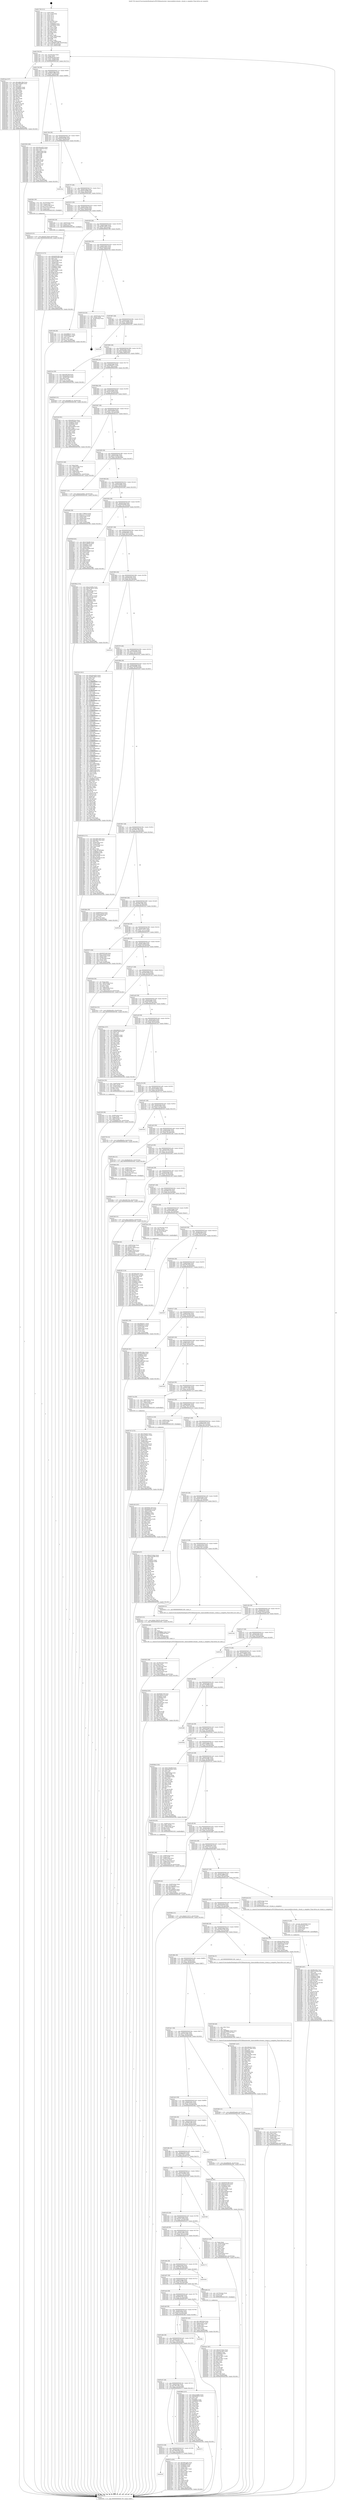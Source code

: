 digraph "0x401730" {
  label = "0x401730 (/mnt/c/Users/mathe/Desktop/tcc/POCII/binaries/extr_timescaledbsrcchunk.c_chunk_is_complete_Final-ollvm.out::main(0))"
  labelloc = "t"
  node[shape=record]

  Entry [label="",width=0.3,height=0.3,shape=circle,fillcolor=black,style=filled]
  "0x40179f" [label="{
     0x40179f [32]\l
     | [instrs]\l
     &nbsp;&nbsp;0x40179f \<+6\>: mov -0xc0(%rbp),%eax\l
     &nbsp;&nbsp;0x4017a5 \<+2\>: mov %eax,%ecx\l
     &nbsp;&nbsp;0x4017a7 \<+6\>: sub $0x86a82e45,%ecx\l
     &nbsp;&nbsp;0x4017ad \<+6\>: mov %eax,-0xd4(%rbp)\l
     &nbsp;&nbsp;0x4017b3 \<+6\>: mov %ecx,-0xd8(%rbp)\l
     &nbsp;&nbsp;0x4017b9 \<+6\>: je 0000000000402caa \<main+0x157a\>\l
  }"]
  "0x402caa" [label="{
     0x402caa [137]\l
     | [instrs]\l
     &nbsp;&nbsp;0x402caa \<+5\>: mov $0xcddb158b,%eax\l
     &nbsp;&nbsp;0x402caf \<+5\>: mov $0xc3000d83,%ecx\l
     &nbsp;&nbsp;0x402cb4 \<+2\>: mov $0x1,%dl\l
     &nbsp;&nbsp;0x402cb6 \<+2\>: xor %esi,%esi\l
     &nbsp;&nbsp;0x402cb8 \<+7\>: mov 0x40605c,%edi\l
     &nbsp;&nbsp;0x402cbf \<+8\>: mov 0x406060,%r8d\l
     &nbsp;&nbsp;0x402cc7 \<+3\>: sub $0x1,%esi\l
     &nbsp;&nbsp;0x402cca \<+3\>: mov %edi,%r9d\l
     &nbsp;&nbsp;0x402ccd \<+3\>: add %esi,%r9d\l
     &nbsp;&nbsp;0x402cd0 \<+4\>: imul %r9d,%edi\l
     &nbsp;&nbsp;0x402cd4 \<+3\>: and $0x1,%edi\l
     &nbsp;&nbsp;0x402cd7 \<+3\>: cmp $0x0,%edi\l
     &nbsp;&nbsp;0x402cda \<+4\>: sete %r10b\l
     &nbsp;&nbsp;0x402cde \<+4\>: cmp $0xa,%r8d\l
     &nbsp;&nbsp;0x402ce2 \<+4\>: setl %r11b\l
     &nbsp;&nbsp;0x402ce6 \<+3\>: mov %r10b,%bl\l
     &nbsp;&nbsp;0x402ce9 \<+3\>: xor $0xff,%bl\l
     &nbsp;&nbsp;0x402cec \<+3\>: mov %r11b,%r14b\l
     &nbsp;&nbsp;0x402cef \<+4\>: xor $0xff,%r14b\l
     &nbsp;&nbsp;0x402cf3 \<+3\>: xor $0x0,%dl\l
     &nbsp;&nbsp;0x402cf6 \<+3\>: mov %bl,%r15b\l
     &nbsp;&nbsp;0x402cf9 \<+4\>: and $0x0,%r15b\l
     &nbsp;&nbsp;0x402cfd \<+3\>: and %dl,%r10b\l
     &nbsp;&nbsp;0x402d00 \<+3\>: mov %r14b,%r12b\l
     &nbsp;&nbsp;0x402d03 \<+4\>: and $0x0,%r12b\l
     &nbsp;&nbsp;0x402d07 \<+3\>: and %dl,%r11b\l
     &nbsp;&nbsp;0x402d0a \<+3\>: or %r10b,%r15b\l
     &nbsp;&nbsp;0x402d0d \<+3\>: or %r11b,%r12b\l
     &nbsp;&nbsp;0x402d10 \<+3\>: xor %r12b,%r15b\l
     &nbsp;&nbsp;0x402d13 \<+3\>: or %r14b,%bl\l
     &nbsp;&nbsp;0x402d16 \<+3\>: xor $0xff,%bl\l
     &nbsp;&nbsp;0x402d19 \<+3\>: or $0x0,%dl\l
     &nbsp;&nbsp;0x402d1c \<+2\>: and %dl,%bl\l
     &nbsp;&nbsp;0x402d1e \<+3\>: or %bl,%r15b\l
     &nbsp;&nbsp;0x402d21 \<+4\>: test $0x1,%r15b\l
     &nbsp;&nbsp;0x402d25 \<+3\>: cmovne %ecx,%eax\l
     &nbsp;&nbsp;0x402d28 \<+6\>: mov %eax,-0xc0(%rbp)\l
     &nbsp;&nbsp;0x402d2e \<+5\>: jmp 000000000040339c \<main+0x1c6c\>\l
  }"]
  "0x4017bf" [label="{
     0x4017bf [28]\l
     | [instrs]\l
     &nbsp;&nbsp;0x4017bf \<+5\>: jmp 00000000004017c4 \<main+0x94\>\l
     &nbsp;&nbsp;0x4017c4 \<+6\>: mov -0xd4(%rbp),%eax\l
     &nbsp;&nbsp;0x4017ca \<+5\>: sub $0x8b97cd96,%eax\l
     &nbsp;&nbsp;0x4017cf \<+6\>: mov %eax,-0xdc(%rbp)\l
     &nbsp;&nbsp;0x4017d5 \<+6\>: je 0000000000401f39 \<main+0x809\>\l
  }"]
  Exit [label="",width=0.3,height=0.3,shape=circle,fillcolor=black,style=filled,peripheries=2]
  "0x401f39" [label="{
     0x401f39 [106]\l
     | [instrs]\l
     &nbsp;&nbsp;0x401f39 \<+5\>: mov $0x5d2ac925,%eax\l
     &nbsp;&nbsp;0x401f3e \<+5\>: mov $0xc229c634,%ecx\l
     &nbsp;&nbsp;0x401f43 \<+2\>: mov $0x1,%dl\l
     &nbsp;&nbsp;0x401f45 \<+7\>: mov -0xba(%rbp),%sil\l
     &nbsp;&nbsp;0x401f4c \<+7\>: mov -0xb9(%rbp),%dil\l
     &nbsp;&nbsp;0x401f53 \<+3\>: mov %sil,%r8b\l
     &nbsp;&nbsp;0x401f56 \<+4\>: xor $0xff,%r8b\l
     &nbsp;&nbsp;0x401f5a \<+3\>: mov %dil,%r9b\l
     &nbsp;&nbsp;0x401f5d \<+4\>: xor $0xff,%r9b\l
     &nbsp;&nbsp;0x401f61 \<+3\>: xor $0x0,%dl\l
     &nbsp;&nbsp;0x401f64 \<+3\>: mov %r8b,%r10b\l
     &nbsp;&nbsp;0x401f67 \<+4\>: and $0x0,%r10b\l
     &nbsp;&nbsp;0x401f6b \<+3\>: and %dl,%sil\l
     &nbsp;&nbsp;0x401f6e \<+3\>: mov %r9b,%r11b\l
     &nbsp;&nbsp;0x401f71 \<+4\>: and $0x0,%r11b\l
     &nbsp;&nbsp;0x401f75 \<+3\>: and %dl,%dil\l
     &nbsp;&nbsp;0x401f78 \<+3\>: or %sil,%r10b\l
     &nbsp;&nbsp;0x401f7b \<+3\>: or %dil,%r11b\l
     &nbsp;&nbsp;0x401f7e \<+3\>: xor %r11b,%r10b\l
     &nbsp;&nbsp;0x401f81 \<+3\>: or %r9b,%r8b\l
     &nbsp;&nbsp;0x401f84 \<+4\>: xor $0xff,%r8b\l
     &nbsp;&nbsp;0x401f88 \<+3\>: or $0x0,%dl\l
     &nbsp;&nbsp;0x401f8b \<+3\>: and %dl,%r8b\l
     &nbsp;&nbsp;0x401f8e \<+3\>: or %r8b,%r10b\l
     &nbsp;&nbsp;0x401f91 \<+4\>: test $0x1,%r10b\l
     &nbsp;&nbsp;0x401f95 \<+3\>: cmovne %ecx,%eax\l
     &nbsp;&nbsp;0x401f98 \<+6\>: mov %eax,-0xc0(%rbp)\l
     &nbsp;&nbsp;0x401f9e \<+5\>: jmp 000000000040339c \<main+0x1c6c\>\l
  }"]
  "0x4017db" [label="{
     0x4017db [28]\l
     | [instrs]\l
     &nbsp;&nbsp;0x4017db \<+5\>: jmp 00000000004017e0 \<main+0xb0\>\l
     &nbsp;&nbsp;0x4017e0 \<+6\>: mov -0xd4(%rbp),%eax\l
     &nbsp;&nbsp;0x4017e6 \<+5\>: sub $0x8d393266,%eax\l
     &nbsp;&nbsp;0x4017eb \<+6\>: mov %eax,-0xe0(%rbp)\l
     &nbsp;&nbsp;0x4017f1 \<+6\>: je 00000000004031ba \<main+0x1a8a\>\l
  }"]
  "0x40339c" [label="{
     0x40339c [5]\l
     | [instrs]\l
     &nbsp;&nbsp;0x40339c \<+5\>: jmp 000000000040179f \<main+0x6f\>\l
  }"]
  "0x401730" [label="{
     0x401730 [111]\l
     | [instrs]\l
     &nbsp;&nbsp;0x401730 \<+1\>: push %rbp\l
     &nbsp;&nbsp;0x401731 \<+3\>: mov %rsp,%rbp\l
     &nbsp;&nbsp;0x401734 \<+2\>: push %r15\l
     &nbsp;&nbsp;0x401736 \<+2\>: push %r14\l
     &nbsp;&nbsp;0x401738 \<+2\>: push %r13\l
     &nbsp;&nbsp;0x40173a \<+2\>: push %r12\l
     &nbsp;&nbsp;0x40173c \<+1\>: push %rbx\l
     &nbsp;&nbsp;0x40173d \<+7\>: sub $0x1f8,%rsp\l
     &nbsp;&nbsp;0x401744 \<+2\>: xor %eax,%eax\l
     &nbsp;&nbsp;0x401746 \<+7\>: mov 0x40605c,%ecx\l
     &nbsp;&nbsp;0x40174d \<+7\>: mov 0x406060,%edx\l
     &nbsp;&nbsp;0x401754 \<+3\>: sub $0x1,%eax\l
     &nbsp;&nbsp;0x401757 \<+3\>: mov %ecx,%r8d\l
     &nbsp;&nbsp;0x40175a \<+3\>: add %eax,%r8d\l
     &nbsp;&nbsp;0x40175d \<+4\>: imul %r8d,%ecx\l
     &nbsp;&nbsp;0x401761 \<+3\>: and $0x1,%ecx\l
     &nbsp;&nbsp;0x401764 \<+3\>: cmp $0x0,%ecx\l
     &nbsp;&nbsp;0x401767 \<+4\>: sete %r9b\l
     &nbsp;&nbsp;0x40176b \<+4\>: and $0x1,%r9b\l
     &nbsp;&nbsp;0x40176f \<+7\>: mov %r9b,-0xba(%rbp)\l
     &nbsp;&nbsp;0x401776 \<+3\>: cmp $0xa,%edx\l
     &nbsp;&nbsp;0x401779 \<+4\>: setl %r9b\l
     &nbsp;&nbsp;0x40177d \<+4\>: and $0x1,%r9b\l
     &nbsp;&nbsp;0x401781 \<+7\>: mov %r9b,-0xb9(%rbp)\l
     &nbsp;&nbsp;0x401788 \<+10\>: movl $0x8b97cd96,-0xc0(%rbp)\l
     &nbsp;&nbsp;0x401792 \<+6\>: mov %edi,-0xc4(%rbp)\l
     &nbsp;&nbsp;0x401798 \<+7\>: mov %rsi,-0xd0(%rbp)\l
  }"]
  "0x402ee7" [label="{
     0x402ee7 [97]\l
     | [instrs]\l
     &nbsp;&nbsp;0x402ee7 \<+5\>: mov $0xe52316a2,%ecx\l
     &nbsp;&nbsp;0x402eec \<+5\>: mov $0x37b1efd2,%edx\l
     &nbsp;&nbsp;0x402ef1 \<+7\>: mov 0x40605c,%esi\l
     &nbsp;&nbsp;0x402ef8 \<+8\>: mov 0x406060,%r8d\l
     &nbsp;&nbsp;0x402f00 \<+3\>: mov %esi,%r9d\l
     &nbsp;&nbsp;0x402f03 \<+7\>: add $0xc3474827,%r9d\l
     &nbsp;&nbsp;0x402f0a \<+4\>: sub $0x1,%r9d\l
     &nbsp;&nbsp;0x402f0e \<+7\>: sub $0xc3474827,%r9d\l
     &nbsp;&nbsp;0x402f15 \<+4\>: imul %r9d,%esi\l
     &nbsp;&nbsp;0x402f19 \<+3\>: and $0x1,%esi\l
     &nbsp;&nbsp;0x402f1c \<+3\>: cmp $0x0,%esi\l
     &nbsp;&nbsp;0x402f1f \<+4\>: sete %r10b\l
     &nbsp;&nbsp;0x402f23 \<+4\>: cmp $0xa,%r8d\l
     &nbsp;&nbsp;0x402f27 \<+4\>: setl %r11b\l
     &nbsp;&nbsp;0x402f2b \<+3\>: mov %r10b,%bl\l
     &nbsp;&nbsp;0x402f2e \<+3\>: and %r11b,%bl\l
     &nbsp;&nbsp;0x402f31 \<+3\>: xor %r11b,%r10b\l
     &nbsp;&nbsp;0x402f34 \<+3\>: or %r10b,%bl\l
     &nbsp;&nbsp;0x402f37 \<+3\>: test $0x1,%bl\l
     &nbsp;&nbsp;0x402f3a \<+3\>: cmovne %edx,%ecx\l
     &nbsp;&nbsp;0x402f3d \<+6\>: mov %ecx,-0xc0(%rbp)\l
     &nbsp;&nbsp;0x402f43 \<+5\>: jmp 000000000040339c \<main+0x1c6c\>\l
  }"]
  "0x4031ba" [label="{
     0x4031ba\l
  }", style=dashed]
  "0x4017f7" [label="{
     0x4017f7 [28]\l
     | [instrs]\l
     &nbsp;&nbsp;0x4017f7 \<+5\>: jmp 00000000004017fc \<main+0xcc\>\l
     &nbsp;&nbsp;0x4017fc \<+6\>: mov -0xd4(%rbp),%eax\l
     &nbsp;&nbsp;0x401802 \<+5\>: sub $0x92ca4098,%eax\l
     &nbsp;&nbsp;0x401807 \<+6\>: mov %eax,-0xe4(%rbp)\l
     &nbsp;&nbsp;0x40180d \<+6\>: je 0000000000402dfc \<main+0x16cc\>\l
  }"]
  "0x402e16" [label="{
     0x402e16 [15]\l
     | [instrs]\l
     &nbsp;&nbsp;0x402e16 \<+10\>: movl $0x59275bc9,-0xc0(%rbp)\l
     &nbsp;&nbsp;0x402e20 \<+5\>: jmp 000000000040339c \<main+0x1c6c\>\l
  }"]
  "0x402dfc" [label="{
     0x402dfc [26]\l
     | [instrs]\l
     &nbsp;&nbsp;0x402dfc \<+4\>: mov -0x70(%rbp),%rax\l
     &nbsp;&nbsp;0x402e00 \<+3\>: mov (%rax),%rax\l
     &nbsp;&nbsp;0x402e03 \<+4\>: mov -0x40(%rbp),%rcx\l
     &nbsp;&nbsp;0x402e07 \<+3\>: movslq (%rcx),%rcx\l
     &nbsp;&nbsp;0x402e0a \<+4\>: mov (%rax,%rcx,8),%rax\l
     &nbsp;&nbsp;0x402e0e \<+3\>: mov %rax,%rdi\l
     &nbsp;&nbsp;0x402e11 \<+5\>: call 0000000000401030 \<free@plt\>\l
     | [calls]\l
     &nbsp;&nbsp;0x401030 \{1\} (unknown)\l
  }"]
  "0x401813" [label="{
     0x401813 [28]\l
     | [instrs]\l
     &nbsp;&nbsp;0x401813 \<+5\>: jmp 0000000000401818 \<main+0xe8\>\l
     &nbsp;&nbsp;0x401818 \<+6\>: mov -0xd4(%rbp),%eax\l
     &nbsp;&nbsp;0x40181e \<+5\>: sub $0x92cbcb26,%eax\l
     &nbsp;&nbsp;0x401823 \<+6\>: mov %eax,-0xe8(%rbp)\l
     &nbsp;&nbsp;0x401829 \<+6\>: je 0000000000402200 \<main+0xad0\>\l
  }"]
  "0x402c30" [label="{
     0x402c30 [107]\l
     | [instrs]\l
     &nbsp;&nbsp;0x402c30 \<+5\>: mov $0x60b857d8,%ecx\l
     &nbsp;&nbsp;0x402c35 \<+5\>: mov $0xe6ab6332,%edx\l
     &nbsp;&nbsp;0x402c3a \<+4\>: mov -0x40(%rbp),%rax\l
     &nbsp;&nbsp;0x402c3e \<+6\>: movl $0x0,(%rax)\l
     &nbsp;&nbsp;0x402c44 \<+7\>: mov 0x40605c,%esi\l
     &nbsp;&nbsp;0x402c4b \<+8\>: mov 0x406060,%r8d\l
     &nbsp;&nbsp;0x402c53 \<+3\>: mov %esi,%r9d\l
     &nbsp;&nbsp;0x402c56 \<+7\>: add $0xaee2c5ca,%r9d\l
     &nbsp;&nbsp;0x402c5d \<+4\>: sub $0x1,%r9d\l
     &nbsp;&nbsp;0x402c61 \<+7\>: sub $0xaee2c5ca,%r9d\l
     &nbsp;&nbsp;0x402c68 \<+4\>: imul %r9d,%esi\l
     &nbsp;&nbsp;0x402c6c \<+3\>: and $0x1,%esi\l
     &nbsp;&nbsp;0x402c6f \<+3\>: cmp $0x0,%esi\l
     &nbsp;&nbsp;0x402c72 \<+4\>: sete %r10b\l
     &nbsp;&nbsp;0x402c76 \<+4\>: cmp $0xa,%r8d\l
     &nbsp;&nbsp;0x402c7a \<+4\>: setl %r11b\l
     &nbsp;&nbsp;0x402c7e \<+3\>: mov %r10b,%bl\l
     &nbsp;&nbsp;0x402c81 \<+3\>: and %r11b,%bl\l
     &nbsp;&nbsp;0x402c84 \<+3\>: xor %r11b,%r10b\l
     &nbsp;&nbsp;0x402c87 \<+3\>: or %r10b,%bl\l
     &nbsp;&nbsp;0x402c8a \<+3\>: test $0x1,%bl\l
     &nbsp;&nbsp;0x402c8d \<+3\>: cmovne %edx,%ecx\l
     &nbsp;&nbsp;0x402c90 \<+6\>: mov %ecx,-0xc0(%rbp)\l
     &nbsp;&nbsp;0x402c96 \<+5\>: jmp 000000000040339c \<main+0x1c6c\>\l
  }"]
  "0x402200" [label="{
     0x402200 [19]\l
     | [instrs]\l
     &nbsp;&nbsp;0x402200 \<+7\>: mov -0xb0(%rbp),%rax\l
     &nbsp;&nbsp;0x402207 \<+3\>: mov (%rax),%rax\l
     &nbsp;&nbsp;0x40220a \<+4\>: mov 0x8(%rax),%rdi\l
     &nbsp;&nbsp;0x40220e \<+5\>: call 0000000000401060 \<atoi@plt\>\l
     | [calls]\l
     &nbsp;&nbsp;0x401060 \{1\} (unknown)\l
  }"]
  "0x40182f" [label="{
     0x40182f [28]\l
     | [instrs]\l
     &nbsp;&nbsp;0x40182f \<+5\>: jmp 0000000000401834 \<main+0x104\>\l
     &nbsp;&nbsp;0x401834 \<+6\>: mov -0xd4(%rbp),%eax\l
     &nbsp;&nbsp;0x40183a \<+5\>: sub $0x961c9952,%eax\l
     &nbsp;&nbsp;0x40183f \<+6\>: mov %eax,-0xec(%rbp)\l
     &nbsp;&nbsp;0x401845 \<+6\>: je 0000000000402166 \<main+0xa36\>\l
  }"]
  "0x402b8a" [label="{
     0x402b8a [15]\l
     | [instrs]\l
     &nbsp;&nbsp;0x402b8a \<+10\>: movl $0x24f37f5e,-0xc0(%rbp)\l
     &nbsp;&nbsp;0x402b94 \<+5\>: jmp 000000000040339c \<main+0x1c6c\>\l
  }"]
  "0x402166" [label="{
     0x402166 [30]\l
     | [instrs]\l
     &nbsp;&nbsp;0x402166 \<+5\>: mov $0x4f9f6e37,%eax\l
     &nbsp;&nbsp;0x40216b \<+5\>: mov $0xfe99ee21,%ecx\l
     &nbsp;&nbsp;0x402170 \<+3\>: mov -0x31(%rbp),%dl\l
     &nbsp;&nbsp;0x402173 \<+3\>: test $0x1,%dl\l
     &nbsp;&nbsp;0x402176 \<+3\>: cmovne %ecx,%eax\l
     &nbsp;&nbsp;0x402179 \<+6\>: mov %eax,-0xc0(%rbp)\l
     &nbsp;&nbsp;0x40217f \<+5\>: jmp 000000000040339c \<main+0x1c6c\>\l
  }"]
  "0x40184b" [label="{
     0x40184b [28]\l
     | [instrs]\l
     &nbsp;&nbsp;0x40184b \<+5\>: jmp 0000000000401850 \<main+0x120\>\l
     &nbsp;&nbsp;0x401850 \<+6\>: mov -0xd4(%rbp),%eax\l
     &nbsp;&nbsp;0x401856 \<+5\>: sub $0x9e4c4f1a,%eax\l
     &nbsp;&nbsp;0x40185b \<+6\>: mov %eax,-0xf0(%rbp)\l
     &nbsp;&nbsp;0x401861 \<+6\>: je 000000000040315d \<main+0x1a2d\>\l
  }"]
  "0x402a90" [label="{
     0x402a90 [167]\l
     | [instrs]\l
     &nbsp;&nbsp;0x402a90 \<+5\>: mov $0xf6b24fa1,%esi\l
     &nbsp;&nbsp;0x402a95 \<+5\>: mov $0xb225543e,%ecx\l
     &nbsp;&nbsp;0x402a9a \<+2\>: mov $0x1,%dl\l
     &nbsp;&nbsp;0x402a9c \<+4\>: mov -0x48(%rbp),%rdi\l
     &nbsp;&nbsp;0x402aa0 \<+6\>: movl $0x0,(%rdi)\l
     &nbsp;&nbsp;0x402aa6 \<+8\>: mov 0x40605c,%r8d\l
     &nbsp;&nbsp;0x402aae \<+8\>: mov 0x406060,%r9d\l
     &nbsp;&nbsp;0x402ab6 \<+3\>: mov %r8d,%r10d\l
     &nbsp;&nbsp;0x402ab9 \<+7\>: sub $0x3d258722,%r10d\l
     &nbsp;&nbsp;0x402ac0 \<+4\>: sub $0x1,%r10d\l
     &nbsp;&nbsp;0x402ac4 \<+7\>: add $0x3d258722,%r10d\l
     &nbsp;&nbsp;0x402acb \<+4\>: imul %r10d,%r8d\l
     &nbsp;&nbsp;0x402acf \<+4\>: and $0x1,%r8d\l
     &nbsp;&nbsp;0x402ad3 \<+4\>: cmp $0x0,%r8d\l
     &nbsp;&nbsp;0x402ad7 \<+4\>: sete %r11b\l
     &nbsp;&nbsp;0x402adb \<+4\>: cmp $0xa,%r9d\l
     &nbsp;&nbsp;0x402adf \<+3\>: setl %bl\l
     &nbsp;&nbsp;0x402ae2 \<+3\>: mov %r11b,%r14b\l
     &nbsp;&nbsp;0x402ae5 \<+4\>: xor $0xff,%r14b\l
     &nbsp;&nbsp;0x402ae9 \<+3\>: mov %bl,%r15b\l
     &nbsp;&nbsp;0x402aec \<+4\>: xor $0xff,%r15b\l
     &nbsp;&nbsp;0x402af0 \<+3\>: xor $0x0,%dl\l
     &nbsp;&nbsp;0x402af3 \<+3\>: mov %r14b,%r12b\l
     &nbsp;&nbsp;0x402af6 \<+4\>: and $0x0,%r12b\l
     &nbsp;&nbsp;0x402afa \<+3\>: and %dl,%r11b\l
     &nbsp;&nbsp;0x402afd \<+3\>: mov %r15b,%r13b\l
     &nbsp;&nbsp;0x402b00 \<+4\>: and $0x0,%r13b\l
     &nbsp;&nbsp;0x402b04 \<+2\>: and %dl,%bl\l
     &nbsp;&nbsp;0x402b06 \<+3\>: or %r11b,%r12b\l
     &nbsp;&nbsp;0x402b09 \<+3\>: or %bl,%r13b\l
     &nbsp;&nbsp;0x402b0c \<+3\>: xor %r13b,%r12b\l
     &nbsp;&nbsp;0x402b0f \<+3\>: or %r15b,%r14b\l
     &nbsp;&nbsp;0x402b12 \<+4\>: xor $0xff,%r14b\l
     &nbsp;&nbsp;0x402b16 \<+3\>: or $0x0,%dl\l
     &nbsp;&nbsp;0x402b19 \<+3\>: and %dl,%r14b\l
     &nbsp;&nbsp;0x402b1c \<+3\>: or %r14b,%r12b\l
     &nbsp;&nbsp;0x402b1f \<+4\>: test $0x1,%r12b\l
     &nbsp;&nbsp;0x402b23 \<+3\>: cmovne %ecx,%esi\l
     &nbsp;&nbsp;0x402b26 \<+6\>: mov %esi,-0xc0(%rbp)\l
     &nbsp;&nbsp;0x402b2c \<+6\>: mov %eax,-0x1f4(%rbp)\l
     &nbsp;&nbsp;0x402b32 \<+5\>: jmp 000000000040339c \<main+0x1c6c\>\l
  }"]
  "0x40315d" [label="{
     0x40315d [24]\l
     | [instrs]\l
     &nbsp;&nbsp;0x40315d \<+7\>: mov -0xb8(%rbp),%rax\l
     &nbsp;&nbsp;0x403164 \<+2\>: mov (%rax),%eax\l
     &nbsp;&nbsp;0x403166 \<+4\>: lea -0x28(%rbp),%rsp\l
     &nbsp;&nbsp;0x40316a \<+1\>: pop %rbx\l
     &nbsp;&nbsp;0x40316b \<+2\>: pop %r12\l
     &nbsp;&nbsp;0x40316d \<+2\>: pop %r13\l
     &nbsp;&nbsp;0x40316f \<+2\>: pop %r14\l
     &nbsp;&nbsp;0x403171 \<+2\>: pop %r15\l
     &nbsp;&nbsp;0x403173 \<+1\>: pop %rbp\l
     &nbsp;&nbsp;0x403174 \<+1\>: ret\l
  }"]
  "0x401867" [label="{
     0x401867 [28]\l
     | [instrs]\l
     &nbsp;&nbsp;0x401867 \<+5\>: jmp 000000000040186c \<main+0x13c\>\l
     &nbsp;&nbsp;0x40186c \<+6\>: mov -0xd4(%rbp),%eax\l
     &nbsp;&nbsp;0x401872 \<+5\>: sub $0xa21fa9ba,%eax\l
     &nbsp;&nbsp;0x401877 \<+6\>: mov %eax,-0xf4(%rbp)\l
     &nbsp;&nbsp;0x40187d \<+6\>: je 0000000000403287 \<main+0x1b57\>\l
  }"]
  "0x402a73" [label="{
     0x402a73 [29]\l
     | [instrs]\l
     &nbsp;&nbsp;0x402a73 \<+10\>: movabs $0x4040b6,%rdi\l
     &nbsp;&nbsp;0x402a7d \<+4\>: mov -0x50(%rbp),%rsi\l
     &nbsp;&nbsp;0x402a81 \<+2\>: mov %eax,(%rsi)\l
     &nbsp;&nbsp;0x402a83 \<+4\>: mov -0x50(%rbp),%rsi\l
     &nbsp;&nbsp;0x402a87 \<+2\>: mov (%rsi),%esi\l
     &nbsp;&nbsp;0x402a89 \<+2\>: mov $0x0,%al\l
     &nbsp;&nbsp;0x402a8b \<+5\>: call 0000000000401040 \<printf@plt\>\l
     | [calls]\l
     &nbsp;&nbsp;0x401040 \{1\} (unknown)\l
  }"]
  "0x403287" [label="{
     0x403287\l
  }", style=dashed]
  "0x401883" [label="{
     0x401883 [28]\l
     | [instrs]\l
     &nbsp;&nbsp;0x401883 \<+5\>: jmp 0000000000401888 \<main+0x158\>\l
     &nbsp;&nbsp;0x401888 \<+6\>: mov -0xd4(%rbp),%eax\l
     &nbsp;&nbsp;0x40188e \<+5\>: sub $0xa7a8281b,%eax\l
     &nbsp;&nbsp;0x401893 \<+6\>: mov %eax,-0xf8(%rbp)\l
     &nbsp;&nbsp;0x401899 \<+6\>: je 00000000004022ce \<main+0xb9e\>\l
  }"]
  "0x402853" [label="{
     0x402853 [48]\l
     | [instrs]\l
     &nbsp;&nbsp;0x402853 \<+6\>: mov -0x1f0(%rbp),%ecx\l
     &nbsp;&nbsp;0x402859 \<+3\>: imul %eax,%ecx\l
     &nbsp;&nbsp;0x40285c \<+3\>: movslq %ecx,%rsi\l
     &nbsp;&nbsp;0x40285f \<+4\>: mov -0x70(%rbp),%rdi\l
     &nbsp;&nbsp;0x402863 \<+3\>: mov (%rdi),%rdi\l
     &nbsp;&nbsp;0x402866 \<+4\>: mov -0x68(%rbp),%r8\l
     &nbsp;&nbsp;0x40286a \<+3\>: movslq (%r8),%r8\l
     &nbsp;&nbsp;0x40286d \<+4\>: mov (%rdi,%r8,8),%rdi\l
     &nbsp;&nbsp;0x402871 \<+3\>: mov %rsi,(%rdi)\l
     &nbsp;&nbsp;0x402874 \<+10\>: movl $0x753fdab2,-0xc0(%rbp)\l
     &nbsp;&nbsp;0x40287e \<+5\>: jmp 000000000040339c \<main+0x1c6c\>\l
  }"]
  "0x4022ce" [label="{
     0x4022ce [30]\l
     | [instrs]\l
     &nbsp;&nbsp;0x4022ce \<+5\>: mov $0xf186783f,%eax\l
     &nbsp;&nbsp;0x4022d3 \<+5\>: mov $0xdcbefbcd,%ecx\l
     &nbsp;&nbsp;0x4022d8 \<+3\>: mov -0x30(%rbp),%edx\l
     &nbsp;&nbsp;0x4022db \<+3\>: cmp $0x0,%edx\l
     &nbsp;&nbsp;0x4022de \<+3\>: cmove %ecx,%eax\l
     &nbsp;&nbsp;0x4022e1 \<+6\>: mov %eax,-0xc0(%rbp)\l
     &nbsp;&nbsp;0x4022e7 \<+5\>: jmp 000000000040339c \<main+0x1c6c\>\l
  }"]
  "0x40189f" [label="{
     0x40189f [28]\l
     | [instrs]\l
     &nbsp;&nbsp;0x40189f \<+5\>: jmp 00000000004018a4 \<main+0x174\>\l
     &nbsp;&nbsp;0x4018a4 \<+6\>: mov -0xd4(%rbp),%eax\l
     &nbsp;&nbsp;0x4018aa \<+5\>: sub $0xa99a0471,%eax\l
     &nbsp;&nbsp;0x4018af \<+6\>: mov %eax,-0xfc(%rbp)\l
     &nbsp;&nbsp;0x4018b5 \<+6\>: je 00000000004029c9 \<main+0x1299\>\l
  }"]
  "0x40282b" [label="{
     0x40282b [40]\l
     | [instrs]\l
     &nbsp;&nbsp;0x40282b \<+5\>: mov $0x2,%ecx\l
     &nbsp;&nbsp;0x402830 \<+1\>: cltd\l
     &nbsp;&nbsp;0x402831 \<+2\>: idiv %ecx\l
     &nbsp;&nbsp;0x402833 \<+6\>: imul $0xfffffffe,%edx,%ecx\l
     &nbsp;&nbsp;0x402839 \<+6\>: add $0x139585a6,%ecx\l
     &nbsp;&nbsp;0x40283f \<+3\>: add $0x1,%ecx\l
     &nbsp;&nbsp;0x402842 \<+6\>: sub $0x139585a6,%ecx\l
     &nbsp;&nbsp;0x402848 \<+6\>: mov %ecx,-0x1f0(%rbp)\l
     &nbsp;&nbsp;0x40284e \<+5\>: call 0000000000401160 \<next_i\>\l
     | [calls]\l
     &nbsp;&nbsp;0x401160 \{1\} (/mnt/c/Users/mathe/Desktop/tcc/POCII/binaries/extr_timescaledbsrcchunk.c_chunk_is_complete_Final-ollvm.out::next_i)\l
  }"]
  "0x4029c9" [label="{
     0x4029c9 [15]\l
     | [instrs]\l
     &nbsp;&nbsp;0x4029c9 \<+10\>: movl $0xebff57e3,-0xc0(%rbp)\l
     &nbsp;&nbsp;0x4029d3 \<+5\>: jmp 000000000040339c \<main+0x1c6c\>\l
  }"]
  "0x4018bb" [label="{
     0x4018bb [28]\l
     | [instrs]\l
     &nbsp;&nbsp;0x4018bb \<+5\>: jmp 00000000004018c0 \<main+0x190\>\l
     &nbsp;&nbsp;0x4018c0 \<+6\>: mov -0xd4(%rbp),%eax\l
     &nbsp;&nbsp;0x4018c6 \<+5\>: sub $0xaec19b18,%eax\l
     &nbsp;&nbsp;0x4018cb \<+6\>: mov %eax,-0x100(%rbp)\l
     &nbsp;&nbsp;0x4018d1 \<+6\>: je 000000000040245f \<main+0xd2f\>\l
  }"]
  "0x402747" [label="{
     0x402747 [172]\l
     | [instrs]\l
     &nbsp;&nbsp;0x402747 \<+5\>: mov $0x226e442,%ecx\l
     &nbsp;&nbsp;0x40274c \<+5\>: mov $0xe2e394e5,%edx\l
     &nbsp;&nbsp;0x402751 \<+3\>: mov $0x1,%sil\l
     &nbsp;&nbsp;0x402754 \<+3\>: xor %r8d,%r8d\l
     &nbsp;&nbsp;0x402757 \<+4\>: mov -0x70(%rbp),%rdi\l
     &nbsp;&nbsp;0x40275b \<+3\>: mov (%rdi),%rdi\l
     &nbsp;&nbsp;0x40275e \<+4\>: mov -0x68(%rbp),%r9\l
     &nbsp;&nbsp;0x402762 \<+3\>: movslq (%r9),%r9\l
     &nbsp;&nbsp;0x402765 \<+4\>: mov %rax,(%rdi,%r9,8)\l
     &nbsp;&nbsp;0x402769 \<+4\>: mov -0x58(%rbp),%rax\l
     &nbsp;&nbsp;0x40276d \<+6\>: movl $0x0,(%rax)\l
     &nbsp;&nbsp;0x402773 \<+8\>: mov 0x40605c,%r10d\l
     &nbsp;&nbsp;0x40277b \<+8\>: mov 0x406060,%r11d\l
     &nbsp;&nbsp;0x402783 \<+4\>: sub $0x1,%r8d\l
     &nbsp;&nbsp;0x402787 \<+3\>: mov %r10d,%ebx\l
     &nbsp;&nbsp;0x40278a \<+3\>: add %r8d,%ebx\l
     &nbsp;&nbsp;0x40278d \<+4\>: imul %ebx,%r10d\l
     &nbsp;&nbsp;0x402791 \<+4\>: and $0x1,%r10d\l
     &nbsp;&nbsp;0x402795 \<+4\>: cmp $0x0,%r10d\l
     &nbsp;&nbsp;0x402799 \<+4\>: sete %r14b\l
     &nbsp;&nbsp;0x40279d \<+4\>: cmp $0xa,%r11d\l
     &nbsp;&nbsp;0x4027a1 \<+4\>: setl %r15b\l
     &nbsp;&nbsp;0x4027a5 \<+3\>: mov %r14b,%r12b\l
     &nbsp;&nbsp;0x4027a8 \<+4\>: xor $0xff,%r12b\l
     &nbsp;&nbsp;0x4027ac \<+3\>: mov %r15b,%r13b\l
     &nbsp;&nbsp;0x4027af \<+4\>: xor $0xff,%r13b\l
     &nbsp;&nbsp;0x4027b3 \<+4\>: xor $0x0,%sil\l
     &nbsp;&nbsp;0x4027b7 \<+3\>: mov %r12b,%al\l
     &nbsp;&nbsp;0x4027ba \<+2\>: and $0x0,%al\l
     &nbsp;&nbsp;0x4027bc \<+3\>: and %sil,%r14b\l
     &nbsp;&nbsp;0x4027bf \<+3\>: mov %r13b,%dil\l
     &nbsp;&nbsp;0x4027c2 \<+4\>: and $0x0,%dil\l
     &nbsp;&nbsp;0x4027c6 \<+3\>: and %sil,%r15b\l
     &nbsp;&nbsp;0x4027c9 \<+3\>: or %r14b,%al\l
     &nbsp;&nbsp;0x4027cc \<+3\>: or %r15b,%dil\l
     &nbsp;&nbsp;0x4027cf \<+3\>: xor %dil,%al\l
     &nbsp;&nbsp;0x4027d2 \<+3\>: or %r13b,%r12b\l
     &nbsp;&nbsp;0x4027d5 \<+4\>: xor $0xff,%r12b\l
     &nbsp;&nbsp;0x4027d9 \<+4\>: or $0x0,%sil\l
     &nbsp;&nbsp;0x4027dd \<+3\>: and %sil,%r12b\l
     &nbsp;&nbsp;0x4027e0 \<+3\>: or %r12b,%al\l
     &nbsp;&nbsp;0x4027e3 \<+2\>: test $0x1,%al\l
     &nbsp;&nbsp;0x4027e5 \<+3\>: cmovne %edx,%ecx\l
     &nbsp;&nbsp;0x4027e8 \<+6\>: mov %ecx,-0xc0(%rbp)\l
     &nbsp;&nbsp;0x4027ee \<+5\>: jmp 000000000040339c \<main+0x1c6c\>\l
  }"]
  "0x40245f" [label="{
     0x40245f [91]\l
     | [instrs]\l
     &nbsp;&nbsp;0x40245f \<+5\>: mov $0xbe9d24ce,%eax\l
     &nbsp;&nbsp;0x402464 \<+5\>: mov $0xdc0e0bb1,%ecx\l
     &nbsp;&nbsp;0x402469 \<+7\>: mov 0x40605c,%edx\l
     &nbsp;&nbsp;0x402470 \<+7\>: mov 0x406060,%esi\l
     &nbsp;&nbsp;0x402477 \<+2\>: mov %edx,%edi\l
     &nbsp;&nbsp;0x402479 \<+6\>: add $0x5ea90f24,%edi\l
     &nbsp;&nbsp;0x40247f \<+3\>: sub $0x1,%edi\l
     &nbsp;&nbsp;0x402482 \<+6\>: sub $0x5ea90f24,%edi\l
     &nbsp;&nbsp;0x402488 \<+3\>: imul %edi,%edx\l
     &nbsp;&nbsp;0x40248b \<+3\>: and $0x1,%edx\l
     &nbsp;&nbsp;0x40248e \<+3\>: cmp $0x0,%edx\l
     &nbsp;&nbsp;0x402491 \<+4\>: sete %r8b\l
     &nbsp;&nbsp;0x402495 \<+3\>: cmp $0xa,%esi\l
     &nbsp;&nbsp;0x402498 \<+4\>: setl %r9b\l
     &nbsp;&nbsp;0x40249c \<+3\>: mov %r8b,%r10b\l
     &nbsp;&nbsp;0x40249f \<+3\>: and %r9b,%r10b\l
     &nbsp;&nbsp;0x4024a2 \<+3\>: xor %r9b,%r8b\l
     &nbsp;&nbsp;0x4024a5 \<+3\>: or %r8b,%r10b\l
     &nbsp;&nbsp;0x4024a8 \<+4\>: test $0x1,%r10b\l
     &nbsp;&nbsp;0x4024ac \<+3\>: cmovne %ecx,%eax\l
     &nbsp;&nbsp;0x4024af \<+6\>: mov %eax,-0xc0(%rbp)\l
     &nbsp;&nbsp;0x4024b5 \<+5\>: jmp 000000000040339c \<main+0x1c6c\>\l
  }"]
  "0x4018d7" [label="{
     0x4018d7 [28]\l
     | [instrs]\l
     &nbsp;&nbsp;0x4018d7 \<+5\>: jmp 00000000004018dc \<main+0x1ac\>\l
     &nbsp;&nbsp;0x4018dc \<+6\>: mov -0xd4(%rbp),%eax\l
     &nbsp;&nbsp;0x4018e2 \<+5\>: sub $0xb1785679,%eax\l
     &nbsp;&nbsp;0x4018e7 \<+6\>: mov %eax,-0x104(%rbp)\l
     &nbsp;&nbsp;0x4018ed \<+6\>: je 0000000000402552 \<main+0xe22\>\l
  }"]
  "0x4025f2" [label="{
     0x4025f2 [114]\l
     | [instrs]\l
     &nbsp;&nbsp;0x4025f2 \<+5\>: mov $0x3bbcaaf5,%ecx\l
     &nbsp;&nbsp;0x4025f7 \<+5\>: mov $0x29782c7a,%edx\l
     &nbsp;&nbsp;0x4025fc \<+4\>: mov -0x70(%rbp),%rdi\l
     &nbsp;&nbsp;0x402600 \<+3\>: mov %rax,(%rdi)\l
     &nbsp;&nbsp;0x402603 \<+4\>: mov -0x68(%rbp),%rax\l
     &nbsp;&nbsp;0x402607 \<+6\>: movl $0x0,(%rax)\l
     &nbsp;&nbsp;0x40260d \<+7\>: mov 0x40605c,%esi\l
     &nbsp;&nbsp;0x402614 \<+8\>: mov 0x406060,%r8d\l
     &nbsp;&nbsp;0x40261c \<+3\>: mov %esi,%r9d\l
     &nbsp;&nbsp;0x40261f \<+7\>: sub $0xe96121e2,%r9d\l
     &nbsp;&nbsp;0x402626 \<+4\>: sub $0x1,%r9d\l
     &nbsp;&nbsp;0x40262a \<+7\>: add $0xe96121e2,%r9d\l
     &nbsp;&nbsp;0x402631 \<+4\>: imul %r9d,%esi\l
     &nbsp;&nbsp;0x402635 \<+3\>: and $0x1,%esi\l
     &nbsp;&nbsp;0x402638 \<+3\>: cmp $0x0,%esi\l
     &nbsp;&nbsp;0x40263b \<+4\>: sete %r10b\l
     &nbsp;&nbsp;0x40263f \<+4\>: cmp $0xa,%r8d\l
     &nbsp;&nbsp;0x402643 \<+4\>: setl %r11b\l
     &nbsp;&nbsp;0x402647 \<+3\>: mov %r10b,%bl\l
     &nbsp;&nbsp;0x40264a \<+3\>: and %r11b,%bl\l
     &nbsp;&nbsp;0x40264d \<+3\>: xor %r11b,%r10b\l
     &nbsp;&nbsp;0x402650 \<+3\>: or %r10b,%bl\l
     &nbsp;&nbsp;0x402653 \<+3\>: test $0x1,%bl\l
     &nbsp;&nbsp;0x402656 \<+3\>: cmovne %edx,%ecx\l
     &nbsp;&nbsp;0x402659 \<+6\>: mov %ecx,-0xc0(%rbp)\l
     &nbsp;&nbsp;0x40265f \<+5\>: jmp 000000000040339c \<main+0x1c6c\>\l
  }"]
  "0x402552" [label="{
     0x402552 [40]\l
     | [instrs]\l
     &nbsp;&nbsp;0x402552 \<+2\>: xor %eax,%eax\l
     &nbsp;&nbsp;0x402554 \<+7\>: mov -0x90(%rbp),%rcx\l
     &nbsp;&nbsp;0x40255b \<+2\>: mov (%rcx),%edx\l
     &nbsp;&nbsp;0x40255d \<+3\>: sub $0x1,%eax\l
     &nbsp;&nbsp;0x402560 \<+2\>: sub %eax,%edx\l
     &nbsp;&nbsp;0x402562 \<+7\>: mov -0x90(%rbp),%rcx\l
     &nbsp;&nbsp;0x402569 \<+2\>: mov %edx,(%rcx)\l
     &nbsp;&nbsp;0x40256b \<+10\>: movl $0x6bb97937,-0xc0(%rbp)\l
     &nbsp;&nbsp;0x402575 \<+5\>: jmp 000000000040339c \<main+0x1c6c\>\l
  }"]
  "0x4018f3" [label="{
     0x4018f3 [28]\l
     | [instrs]\l
     &nbsp;&nbsp;0x4018f3 \<+5\>: jmp 00000000004018f8 \<main+0x1c8\>\l
     &nbsp;&nbsp;0x4018f8 \<+6\>: mov -0xd4(%rbp),%eax\l
     &nbsp;&nbsp;0x4018fe \<+5\>: sub $0xb225543e,%eax\l
     &nbsp;&nbsp;0x401903 \<+6\>: mov %eax,-0x108(%rbp)\l
     &nbsp;&nbsp;0x401909 \<+6\>: je 0000000000402b37 \<main+0x1407\>\l
  }"]
  "0x401f2f" [label="{
     0x401f2f\l
  }", style=dashed]
  "0x402b37" [label="{
     0x402b37 [15]\l
     | [instrs]\l
     &nbsp;&nbsp;0x402b37 \<+10\>: movl $0xb35d38d2,-0xc0(%rbp)\l
     &nbsp;&nbsp;0x402b41 \<+5\>: jmp 000000000040339c \<main+0x1c6c\>\l
  }"]
  "0x40190f" [label="{
     0x40190f [28]\l
     | [instrs]\l
     &nbsp;&nbsp;0x40190f \<+5\>: jmp 0000000000401914 \<main+0x1e4\>\l
     &nbsp;&nbsp;0x401914 \<+6\>: mov -0xd4(%rbp),%eax\l
     &nbsp;&nbsp;0x40191a \<+5\>: sub $0xb35d38d2,%eax\l
     &nbsp;&nbsp;0x40191f \<+6\>: mov %eax,-0x10c(%rbp)\l
     &nbsp;&nbsp;0x401925 \<+6\>: je 0000000000402b46 \<main+0x1416\>\l
  }"]
  "0x40257a" [label="{
     0x40257a [91]\l
     | [instrs]\l
     &nbsp;&nbsp;0x40257a \<+5\>: mov $0x3bbcaaf5,%eax\l
     &nbsp;&nbsp;0x40257f \<+5\>: mov $0xef5e49ff,%ecx\l
     &nbsp;&nbsp;0x402584 \<+7\>: mov 0x40605c,%edx\l
     &nbsp;&nbsp;0x40258b \<+7\>: mov 0x406060,%esi\l
     &nbsp;&nbsp;0x402592 \<+2\>: mov %edx,%edi\l
     &nbsp;&nbsp;0x402594 \<+6\>: sub $0xf32136a7,%edi\l
     &nbsp;&nbsp;0x40259a \<+3\>: sub $0x1,%edi\l
     &nbsp;&nbsp;0x40259d \<+6\>: add $0xf32136a7,%edi\l
     &nbsp;&nbsp;0x4025a3 \<+3\>: imul %edi,%edx\l
     &nbsp;&nbsp;0x4025a6 \<+3\>: and $0x1,%edx\l
     &nbsp;&nbsp;0x4025a9 \<+3\>: cmp $0x0,%edx\l
     &nbsp;&nbsp;0x4025ac \<+4\>: sete %r8b\l
     &nbsp;&nbsp;0x4025b0 \<+3\>: cmp $0xa,%esi\l
     &nbsp;&nbsp;0x4025b3 \<+4\>: setl %r9b\l
     &nbsp;&nbsp;0x4025b7 \<+3\>: mov %r8b,%r10b\l
     &nbsp;&nbsp;0x4025ba \<+3\>: and %r9b,%r10b\l
     &nbsp;&nbsp;0x4025bd \<+3\>: xor %r9b,%r8b\l
     &nbsp;&nbsp;0x4025c0 \<+3\>: or %r8b,%r10b\l
     &nbsp;&nbsp;0x4025c3 \<+4\>: test $0x1,%r10b\l
     &nbsp;&nbsp;0x4025c7 \<+3\>: cmovne %ecx,%eax\l
     &nbsp;&nbsp;0x4025ca \<+6\>: mov %eax,-0xc0(%rbp)\l
     &nbsp;&nbsp;0x4025d0 \<+5\>: jmp 000000000040339c \<main+0x1c6c\>\l
  }"]
  "0x402b46" [label="{
     0x402b46 [39]\l
     | [instrs]\l
     &nbsp;&nbsp;0x402b46 \<+5\>: mov $0x11768b24,%eax\l
     &nbsp;&nbsp;0x402b4b \<+5\>: mov $0xe7d7c714,%ecx\l
     &nbsp;&nbsp;0x402b50 \<+4\>: mov -0x48(%rbp),%rdx\l
     &nbsp;&nbsp;0x402b54 \<+2\>: mov (%rdx),%esi\l
     &nbsp;&nbsp;0x402b56 \<+7\>: mov -0xa0(%rbp),%rdx\l
     &nbsp;&nbsp;0x402b5d \<+2\>: cmp (%rdx),%esi\l
     &nbsp;&nbsp;0x402b5f \<+3\>: cmovl %ecx,%eax\l
     &nbsp;&nbsp;0x402b62 \<+6\>: mov %eax,-0xc0(%rbp)\l
     &nbsp;&nbsp;0x402b68 \<+5\>: jmp 000000000040339c \<main+0x1c6c\>\l
  }"]
  "0x40192b" [label="{
     0x40192b [28]\l
     | [instrs]\l
     &nbsp;&nbsp;0x40192b \<+5\>: jmp 0000000000401930 \<main+0x200\>\l
     &nbsp;&nbsp;0x401930 \<+6\>: mov -0xd4(%rbp),%eax\l
     &nbsp;&nbsp;0x401936 \<+5\>: sub $0xb493aed8,%eax\l
     &nbsp;&nbsp;0x40193b \<+6\>: mov %eax,-0x110(%rbp)\l
     &nbsp;&nbsp;0x401941 \<+6\>: je 0000000000403059 \<main+0x1929\>\l
  }"]
  "0x401f13" [label="{
     0x401f13 [28]\l
     | [instrs]\l
     &nbsp;&nbsp;0x401f13 \<+5\>: jmp 0000000000401f18 \<main+0x7e8\>\l
     &nbsp;&nbsp;0x401f18 \<+6\>: mov -0xd4(%rbp),%eax\l
     &nbsp;&nbsp;0x401f1e \<+5\>: sub $0x7e862956,%eax\l
     &nbsp;&nbsp;0x401f23 \<+6\>: mov %eax,-0x1e8(%rbp)\l
     &nbsp;&nbsp;0x401f29 \<+6\>: je 000000000040257a \<main+0xe4a\>\l
  }"]
  "0x403059" [label="{
     0x403059 [91]\l
     | [instrs]\l
     &nbsp;&nbsp;0x403059 \<+5\>: mov $0x522fe360,%eax\l
     &nbsp;&nbsp;0x40305e \<+5\>: mov $0x21c6f926,%ecx\l
     &nbsp;&nbsp;0x403063 \<+7\>: mov 0x40605c,%edx\l
     &nbsp;&nbsp;0x40306a \<+7\>: mov 0x406060,%esi\l
     &nbsp;&nbsp;0x403071 \<+2\>: mov %edx,%edi\l
     &nbsp;&nbsp;0x403073 \<+6\>: sub $0x4303b648,%edi\l
     &nbsp;&nbsp;0x403079 \<+3\>: sub $0x1,%edi\l
     &nbsp;&nbsp;0x40307c \<+6\>: add $0x4303b648,%edi\l
     &nbsp;&nbsp;0x403082 \<+3\>: imul %edi,%edx\l
     &nbsp;&nbsp;0x403085 \<+3\>: and $0x1,%edx\l
     &nbsp;&nbsp;0x403088 \<+3\>: cmp $0x0,%edx\l
     &nbsp;&nbsp;0x40308b \<+4\>: sete %r8b\l
     &nbsp;&nbsp;0x40308f \<+3\>: cmp $0xa,%esi\l
     &nbsp;&nbsp;0x403092 \<+4\>: setl %r9b\l
     &nbsp;&nbsp;0x403096 \<+3\>: mov %r8b,%r10b\l
     &nbsp;&nbsp;0x403099 \<+3\>: and %r9b,%r10b\l
     &nbsp;&nbsp;0x40309c \<+3\>: xor %r9b,%r8b\l
     &nbsp;&nbsp;0x40309f \<+3\>: or %r8b,%r10b\l
     &nbsp;&nbsp;0x4030a2 \<+4\>: test $0x1,%r10b\l
     &nbsp;&nbsp;0x4030a6 \<+3\>: cmovne %ecx,%eax\l
     &nbsp;&nbsp;0x4030a9 \<+6\>: mov %eax,-0xc0(%rbp)\l
     &nbsp;&nbsp;0x4030af \<+5\>: jmp 000000000040339c \<main+0x1c6c\>\l
  }"]
  "0x401947" [label="{
     0x401947 [28]\l
     | [instrs]\l
     &nbsp;&nbsp;0x401947 \<+5\>: jmp 000000000040194c \<main+0x21c\>\l
     &nbsp;&nbsp;0x40194c \<+6\>: mov -0xd4(%rbp),%eax\l
     &nbsp;&nbsp;0x401952 \<+5\>: sub $0xb985f61e,%eax\l
     &nbsp;&nbsp;0x401957 \<+6\>: mov %eax,-0x114(%rbp)\l
     &nbsp;&nbsp;0x40195d \<+6\>: je 000000000040290c \<main+0x11dc\>\l
  }"]
  "0x403371" [label="{
     0x403371\l
  }", style=dashed]
  "0x40290c" [label="{
     0x40290c [174]\l
     | [instrs]\l
     &nbsp;&nbsp;0x40290c \<+5\>: mov $0xa21fa9ba,%eax\l
     &nbsp;&nbsp;0x402911 \<+5\>: mov $0x387eb5c5,%ecx\l
     &nbsp;&nbsp;0x402916 \<+2\>: mov $0x1,%dl\l
     &nbsp;&nbsp;0x402918 \<+4\>: mov -0x58(%rbp),%rsi\l
     &nbsp;&nbsp;0x40291c \<+2\>: mov (%rsi),%edi\l
     &nbsp;&nbsp;0x40291e \<+6\>: sub $0xc7c01313,%edi\l
     &nbsp;&nbsp;0x402924 \<+3\>: add $0x1,%edi\l
     &nbsp;&nbsp;0x402927 \<+6\>: add $0xc7c01313,%edi\l
     &nbsp;&nbsp;0x40292d \<+4\>: mov -0x58(%rbp),%rsi\l
     &nbsp;&nbsp;0x402931 \<+2\>: mov %edi,(%rsi)\l
     &nbsp;&nbsp;0x402933 \<+7\>: mov 0x40605c,%edi\l
     &nbsp;&nbsp;0x40293a \<+8\>: mov 0x406060,%r8d\l
     &nbsp;&nbsp;0x402942 \<+3\>: mov %edi,%r9d\l
     &nbsp;&nbsp;0x402945 \<+7\>: sub $0x861cbf3a,%r9d\l
     &nbsp;&nbsp;0x40294c \<+4\>: sub $0x1,%r9d\l
     &nbsp;&nbsp;0x402950 \<+7\>: add $0x861cbf3a,%r9d\l
     &nbsp;&nbsp;0x402957 \<+4\>: imul %r9d,%edi\l
     &nbsp;&nbsp;0x40295b \<+3\>: and $0x1,%edi\l
     &nbsp;&nbsp;0x40295e \<+3\>: cmp $0x0,%edi\l
     &nbsp;&nbsp;0x402961 \<+4\>: sete %r10b\l
     &nbsp;&nbsp;0x402965 \<+4\>: cmp $0xa,%r8d\l
     &nbsp;&nbsp;0x402969 \<+4\>: setl %r11b\l
     &nbsp;&nbsp;0x40296d \<+3\>: mov %r10b,%bl\l
     &nbsp;&nbsp;0x402970 \<+3\>: xor $0xff,%bl\l
     &nbsp;&nbsp;0x402973 \<+3\>: mov %r11b,%r14b\l
     &nbsp;&nbsp;0x402976 \<+4\>: xor $0xff,%r14b\l
     &nbsp;&nbsp;0x40297a \<+3\>: xor $0x0,%dl\l
     &nbsp;&nbsp;0x40297d \<+3\>: mov %bl,%r15b\l
     &nbsp;&nbsp;0x402980 \<+4\>: and $0x0,%r15b\l
     &nbsp;&nbsp;0x402984 \<+3\>: and %dl,%r10b\l
     &nbsp;&nbsp;0x402987 \<+3\>: mov %r14b,%r12b\l
     &nbsp;&nbsp;0x40298a \<+4\>: and $0x0,%r12b\l
     &nbsp;&nbsp;0x40298e \<+3\>: and %dl,%r11b\l
     &nbsp;&nbsp;0x402991 \<+3\>: or %r10b,%r15b\l
     &nbsp;&nbsp;0x402994 \<+3\>: or %r11b,%r12b\l
     &nbsp;&nbsp;0x402997 \<+3\>: xor %r12b,%r15b\l
     &nbsp;&nbsp;0x40299a \<+3\>: or %r14b,%bl\l
     &nbsp;&nbsp;0x40299d \<+3\>: xor $0xff,%bl\l
     &nbsp;&nbsp;0x4029a0 \<+3\>: or $0x0,%dl\l
     &nbsp;&nbsp;0x4029a3 \<+2\>: and %dl,%bl\l
     &nbsp;&nbsp;0x4029a5 \<+3\>: or %bl,%r15b\l
     &nbsp;&nbsp;0x4029a8 \<+4\>: test $0x1,%r15b\l
     &nbsp;&nbsp;0x4029ac \<+3\>: cmovne %ecx,%eax\l
     &nbsp;&nbsp;0x4029af \<+6\>: mov %eax,-0xc0(%rbp)\l
     &nbsp;&nbsp;0x4029b5 \<+5\>: jmp 000000000040339c \<main+0x1c6c\>\l
  }"]
  "0x401963" [label="{
     0x401963 [28]\l
     | [instrs]\l
     &nbsp;&nbsp;0x401963 \<+5\>: jmp 0000000000401968 \<main+0x238\>\l
     &nbsp;&nbsp;0x401968 \<+6\>: mov -0xd4(%rbp),%eax\l
     &nbsp;&nbsp;0x40196e \<+5\>: sub $0xbe9d24ce,%eax\l
     &nbsp;&nbsp;0x401973 \<+6\>: mov %eax,-0x118(%rbp)\l
     &nbsp;&nbsp;0x401979 \<+6\>: je 00000000004031f3 \<main+0x1ac3\>\l
  }"]
  "0x401ef7" [label="{
     0x401ef7 [28]\l
     | [instrs]\l
     &nbsp;&nbsp;0x401ef7 \<+5\>: jmp 0000000000401efc \<main+0x7cc\>\l
     &nbsp;&nbsp;0x401efc \<+6\>: mov -0xd4(%rbp),%eax\l
     &nbsp;&nbsp;0x401f02 \<+5\>: sub $0x7887cd81,%eax\l
     &nbsp;&nbsp;0x401f07 \<+6\>: mov %eax,-0x1e4(%rbp)\l
     &nbsp;&nbsp;0x401f0d \<+6\>: je 0000000000403371 \<main+0x1c41\>\l
  }"]
  "0x4031f3" [label="{
     0x4031f3\l
  }", style=dashed]
  "0x40197f" [label="{
     0x40197f [28]\l
     | [instrs]\l
     &nbsp;&nbsp;0x40197f \<+5\>: jmp 0000000000401984 \<main+0x254\>\l
     &nbsp;&nbsp;0x401984 \<+6\>: mov -0xd4(%rbp),%eax\l
     &nbsp;&nbsp;0x40198a \<+5\>: sub $0xc229c634,%eax\l
     &nbsp;&nbsp;0x40198f \<+6\>: mov %eax,-0x11c(%rbp)\l
     &nbsp;&nbsp;0x401995 \<+6\>: je 0000000000401fa3 \<main+0x873\>\l
  }"]
  "0x402883" [label="{
     0x402883 [137]\l
     | [instrs]\l
     &nbsp;&nbsp;0x402883 \<+5\>: mov $0xa21fa9ba,%eax\l
     &nbsp;&nbsp;0x402888 \<+5\>: mov $0xb985f61e,%ecx\l
     &nbsp;&nbsp;0x40288d \<+2\>: mov $0x1,%dl\l
     &nbsp;&nbsp;0x40288f \<+2\>: xor %esi,%esi\l
     &nbsp;&nbsp;0x402891 \<+7\>: mov 0x40605c,%edi\l
     &nbsp;&nbsp;0x402898 \<+8\>: mov 0x406060,%r8d\l
     &nbsp;&nbsp;0x4028a0 \<+3\>: sub $0x1,%esi\l
     &nbsp;&nbsp;0x4028a3 \<+3\>: mov %edi,%r9d\l
     &nbsp;&nbsp;0x4028a6 \<+3\>: add %esi,%r9d\l
     &nbsp;&nbsp;0x4028a9 \<+4\>: imul %r9d,%edi\l
     &nbsp;&nbsp;0x4028ad \<+3\>: and $0x1,%edi\l
     &nbsp;&nbsp;0x4028b0 \<+3\>: cmp $0x0,%edi\l
     &nbsp;&nbsp;0x4028b3 \<+4\>: sete %r10b\l
     &nbsp;&nbsp;0x4028b7 \<+4\>: cmp $0xa,%r8d\l
     &nbsp;&nbsp;0x4028bb \<+4\>: setl %r11b\l
     &nbsp;&nbsp;0x4028bf \<+3\>: mov %r10b,%bl\l
     &nbsp;&nbsp;0x4028c2 \<+3\>: xor $0xff,%bl\l
     &nbsp;&nbsp;0x4028c5 \<+3\>: mov %r11b,%r14b\l
     &nbsp;&nbsp;0x4028c8 \<+4\>: xor $0xff,%r14b\l
     &nbsp;&nbsp;0x4028cc \<+3\>: xor $0x0,%dl\l
     &nbsp;&nbsp;0x4028cf \<+3\>: mov %bl,%r15b\l
     &nbsp;&nbsp;0x4028d2 \<+4\>: and $0x0,%r15b\l
     &nbsp;&nbsp;0x4028d6 \<+3\>: and %dl,%r10b\l
     &nbsp;&nbsp;0x4028d9 \<+3\>: mov %r14b,%r12b\l
     &nbsp;&nbsp;0x4028dc \<+4\>: and $0x0,%r12b\l
     &nbsp;&nbsp;0x4028e0 \<+3\>: and %dl,%r11b\l
     &nbsp;&nbsp;0x4028e3 \<+3\>: or %r10b,%r15b\l
     &nbsp;&nbsp;0x4028e6 \<+3\>: or %r11b,%r12b\l
     &nbsp;&nbsp;0x4028e9 \<+3\>: xor %r12b,%r15b\l
     &nbsp;&nbsp;0x4028ec \<+3\>: or %r14b,%bl\l
     &nbsp;&nbsp;0x4028ef \<+3\>: xor $0xff,%bl\l
     &nbsp;&nbsp;0x4028f2 \<+3\>: or $0x0,%dl\l
     &nbsp;&nbsp;0x4028f5 \<+2\>: and %dl,%bl\l
     &nbsp;&nbsp;0x4028f7 \<+3\>: or %bl,%r15b\l
     &nbsp;&nbsp;0x4028fa \<+4\>: test $0x1,%r15b\l
     &nbsp;&nbsp;0x4028fe \<+3\>: cmovne %ecx,%eax\l
     &nbsp;&nbsp;0x402901 \<+6\>: mov %eax,-0xc0(%rbp)\l
     &nbsp;&nbsp;0x402907 \<+5\>: jmp 000000000040339c \<main+0x1c6c\>\l
  }"]
  "0x401fa3" [label="{
     0x401fa3 [451]\l
     | [instrs]\l
     &nbsp;&nbsp;0x401fa3 \<+5\>: mov $0x5d2ac925,%eax\l
     &nbsp;&nbsp;0x401fa8 \<+5\>: mov $0x961c9952,%ecx\l
     &nbsp;&nbsp;0x401fad \<+2\>: mov $0x1,%dl\l
     &nbsp;&nbsp;0x401faf \<+2\>: xor %esi,%esi\l
     &nbsp;&nbsp;0x401fb1 \<+3\>: mov %rsp,%rdi\l
     &nbsp;&nbsp;0x401fb4 \<+4\>: add $0xfffffffffffffff0,%rdi\l
     &nbsp;&nbsp;0x401fb8 \<+3\>: mov %rdi,%rsp\l
     &nbsp;&nbsp;0x401fbb \<+7\>: mov %rdi,-0xb8(%rbp)\l
     &nbsp;&nbsp;0x401fc2 \<+3\>: mov %rsp,%rdi\l
     &nbsp;&nbsp;0x401fc5 \<+4\>: add $0xfffffffffffffff0,%rdi\l
     &nbsp;&nbsp;0x401fc9 \<+3\>: mov %rdi,%rsp\l
     &nbsp;&nbsp;0x401fcc \<+3\>: mov %rsp,%r8\l
     &nbsp;&nbsp;0x401fcf \<+4\>: add $0xfffffffffffffff0,%r8\l
     &nbsp;&nbsp;0x401fd3 \<+3\>: mov %r8,%rsp\l
     &nbsp;&nbsp;0x401fd6 \<+7\>: mov %r8,-0xb0(%rbp)\l
     &nbsp;&nbsp;0x401fdd \<+3\>: mov %rsp,%r8\l
     &nbsp;&nbsp;0x401fe0 \<+4\>: add $0xfffffffffffffff0,%r8\l
     &nbsp;&nbsp;0x401fe4 \<+3\>: mov %r8,%rsp\l
     &nbsp;&nbsp;0x401fe7 \<+7\>: mov %r8,-0xa8(%rbp)\l
     &nbsp;&nbsp;0x401fee \<+3\>: mov %rsp,%r8\l
     &nbsp;&nbsp;0x401ff1 \<+4\>: add $0xfffffffffffffff0,%r8\l
     &nbsp;&nbsp;0x401ff5 \<+3\>: mov %r8,%rsp\l
     &nbsp;&nbsp;0x401ff8 \<+7\>: mov %r8,-0xa0(%rbp)\l
     &nbsp;&nbsp;0x401fff \<+3\>: mov %rsp,%r8\l
     &nbsp;&nbsp;0x402002 \<+4\>: add $0xfffffffffffffff0,%r8\l
     &nbsp;&nbsp;0x402006 \<+3\>: mov %r8,%rsp\l
     &nbsp;&nbsp;0x402009 \<+7\>: mov %r8,-0x98(%rbp)\l
     &nbsp;&nbsp;0x402010 \<+3\>: mov %rsp,%r8\l
     &nbsp;&nbsp;0x402013 \<+4\>: add $0xfffffffffffffff0,%r8\l
     &nbsp;&nbsp;0x402017 \<+3\>: mov %r8,%rsp\l
     &nbsp;&nbsp;0x40201a \<+7\>: mov %r8,-0x90(%rbp)\l
     &nbsp;&nbsp;0x402021 \<+3\>: mov %rsp,%r8\l
     &nbsp;&nbsp;0x402024 \<+4\>: add $0xfffffffffffffff0,%r8\l
     &nbsp;&nbsp;0x402028 \<+3\>: mov %r8,%rsp\l
     &nbsp;&nbsp;0x40202b \<+7\>: mov %r8,-0x88(%rbp)\l
     &nbsp;&nbsp;0x402032 \<+3\>: mov %rsp,%r8\l
     &nbsp;&nbsp;0x402035 \<+4\>: add $0xfffffffffffffff0,%r8\l
     &nbsp;&nbsp;0x402039 \<+3\>: mov %r8,%rsp\l
     &nbsp;&nbsp;0x40203c \<+4\>: mov %r8,-0x80(%rbp)\l
     &nbsp;&nbsp;0x402040 \<+3\>: mov %rsp,%r8\l
     &nbsp;&nbsp;0x402043 \<+4\>: add $0xfffffffffffffff0,%r8\l
     &nbsp;&nbsp;0x402047 \<+3\>: mov %r8,%rsp\l
     &nbsp;&nbsp;0x40204a \<+4\>: mov %r8,-0x78(%rbp)\l
     &nbsp;&nbsp;0x40204e \<+3\>: mov %rsp,%r8\l
     &nbsp;&nbsp;0x402051 \<+4\>: add $0xfffffffffffffff0,%r8\l
     &nbsp;&nbsp;0x402055 \<+3\>: mov %r8,%rsp\l
     &nbsp;&nbsp;0x402058 \<+4\>: mov %r8,-0x70(%rbp)\l
     &nbsp;&nbsp;0x40205c \<+3\>: mov %rsp,%r8\l
     &nbsp;&nbsp;0x40205f \<+4\>: add $0xfffffffffffffff0,%r8\l
     &nbsp;&nbsp;0x402063 \<+3\>: mov %r8,%rsp\l
     &nbsp;&nbsp;0x402066 \<+4\>: mov %r8,-0x68(%rbp)\l
     &nbsp;&nbsp;0x40206a \<+3\>: mov %rsp,%r8\l
     &nbsp;&nbsp;0x40206d \<+4\>: add $0xfffffffffffffff0,%r8\l
     &nbsp;&nbsp;0x402071 \<+3\>: mov %r8,%rsp\l
     &nbsp;&nbsp;0x402074 \<+4\>: mov %r8,-0x60(%rbp)\l
     &nbsp;&nbsp;0x402078 \<+3\>: mov %rsp,%r8\l
     &nbsp;&nbsp;0x40207b \<+4\>: add $0xfffffffffffffff0,%r8\l
     &nbsp;&nbsp;0x40207f \<+3\>: mov %r8,%rsp\l
     &nbsp;&nbsp;0x402082 \<+4\>: mov %r8,-0x58(%rbp)\l
     &nbsp;&nbsp;0x402086 \<+3\>: mov %rsp,%r8\l
     &nbsp;&nbsp;0x402089 \<+4\>: add $0xfffffffffffffff0,%r8\l
     &nbsp;&nbsp;0x40208d \<+3\>: mov %r8,%rsp\l
     &nbsp;&nbsp;0x402090 \<+4\>: mov %r8,-0x50(%rbp)\l
     &nbsp;&nbsp;0x402094 \<+3\>: mov %rsp,%r8\l
     &nbsp;&nbsp;0x402097 \<+4\>: add $0xfffffffffffffff0,%r8\l
     &nbsp;&nbsp;0x40209b \<+3\>: mov %r8,%rsp\l
     &nbsp;&nbsp;0x40209e \<+4\>: mov %r8,-0x48(%rbp)\l
     &nbsp;&nbsp;0x4020a2 \<+3\>: mov %rsp,%r8\l
     &nbsp;&nbsp;0x4020a5 \<+4\>: add $0xfffffffffffffff0,%r8\l
     &nbsp;&nbsp;0x4020a9 \<+3\>: mov %r8,%rsp\l
     &nbsp;&nbsp;0x4020ac \<+4\>: mov %r8,-0x40(%rbp)\l
     &nbsp;&nbsp;0x4020b0 \<+7\>: mov -0xb8(%rbp),%r8\l
     &nbsp;&nbsp;0x4020b7 \<+7\>: movl $0x0,(%r8)\l
     &nbsp;&nbsp;0x4020be \<+7\>: mov -0xc4(%rbp),%r9d\l
     &nbsp;&nbsp;0x4020c5 \<+3\>: mov %r9d,(%rdi)\l
     &nbsp;&nbsp;0x4020c8 \<+7\>: mov -0xb0(%rbp),%r8\l
     &nbsp;&nbsp;0x4020cf \<+7\>: mov -0xd0(%rbp),%r10\l
     &nbsp;&nbsp;0x4020d6 \<+3\>: mov %r10,(%r8)\l
     &nbsp;&nbsp;0x4020d9 \<+3\>: cmpl $0x2,(%rdi)\l
     &nbsp;&nbsp;0x4020dc \<+4\>: setne %r11b\l
     &nbsp;&nbsp;0x4020e0 \<+4\>: and $0x1,%r11b\l
     &nbsp;&nbsp;0x4020e4 \<+4\>: mov %r11b,-0x31(%rbp)\l
     &nbsp;&nbsp;0x4020e8 \<+7\>: mov 0x40605c,%ebx\l
     &nbsp;&nbsp;0x4020ef \<+8\>: mov 0x406060,%r14d\l
     &nbsp;&nbsp;0x4020f7 \<+3\>: sub $0x1,%esi\l
     &nbsp;&nbsp;0x4020fa \<+3\>: mov %ebx,%r15d\l
     &nbsp;&nbsp;0x4020fd \<+3\>: add %esi,%r15d\l
     &nbsp;&nbsp;0x402100 \<+4\>: imul %r15d,%ebx\l
     &nbsp;&nbsp;0x402104 \<+3\>: and $0x1,%ebx\l
     &nbsp;&nbsp;0x402107 \<+3\>: cmp $0x0,%ebx\l
     &nbsp;&nbsp;0x40210a \<+4\>: sete %r11b\l
     &nbsp;&nbsp;0x40210e \<+4\>: cmp $0xa,%r14d\l
     &nbsp;&nbsp;0x402112 \<+4\>: setl %r12b\l
     &nbsp;&nbsp;0x402116 \<+3\>: mov %r11b,%r13b\l
     &nbsp;&nbsp;0x402119 \<+4\>: xor $0xff,%r13b\l
     &nbsp;&nbsp;0x40211d \<+3\>: mov %r12b,%sil\l
     &nbsp;&nbsp;0x402120 \<+4\>: xor $0xff,%sil\l
     &nbsp;&nbsp;0x402124 \<+3\>: xor $0x0,%dl\l
     &nbsp;&nbsp;0x402127 \<+3\>: mov %r13b,%dil\l
     &nbsp;&nbsp;0x40212a \<+4\>: and $0x0,%dil\l
     &nbsp;&nbsp;0x40212e \<+3\>: and %dl,%r11b\l
     &nbsp;&nbsp;0x402131 \<+3\>: mov %sil,%r8b\l
     &nbsp;&nbsp;0x402134 \<+4\>: and $0x0,%r8b\l
     &nbsp;&nbsp;0x402138 \<+3\>: and %dl,%r12b\l
     &nbsp;&nbsp;0x40213b \<+3\>: or %r11b,%dil\l
     &nbsp;&nbsp;0x40213e \<+3\>: or %r12b,%r8b\l
     &nbsp;&nbsp;0x402141 \<+3\>: xor %r8b,%dil\l
     &nbsp;&nbsp;0x402144 \<+3\>: or %sil,%r13b\l
     &nbsp;&nbsp;0x402147 \<+4\>: xor $0xff,%r13b\l
     &nbsp;&nbsp;0x40214b \<+3\>: or $0x0,%dl\l
     &nbsp;&nbsp;0x40214e \<+3\>: and %dl,%r13b\l
     &nbsp;&nbsp;0x402151 \<+3\>: or %r13b,%dil\l
     &nbsp;&nbsp;0x402154 \<+4\>: test $0x1,%dil\l
     &nbsp;&nbsp;0x402158 \<+3\>: cmovne %ecx,%eax\l
     &nbsp;&nbsp;0x40215b \<+6\>: mov %eax,-0xc0(%rbp)\l
     &nbsp;&nbsp;0x402161 \<+5\>: jmp 000000000040339c \<main+0x1c6c\>\l
  }"]
  "0x40199b" [label="{
     0x40199b [28]\l
     | [instrs]\l
     &nbsp;&nbsp;0x40199b \<+5\>: jmp 00000000004019a0 \<main+0x270\>\l
     &nbsp;&nbsp;0x4019a0 \<+6\>: mov -0xd4(%rbp),%eax\l
     &nbsp;&nbsp;0x4019a6 \<+5\>: sub $0xc3000d83,%eax\l
     &nbsp;&nbsp;0x4019ab \<+6\>: mov %eax,-0x120(%rbp)\l
     &nbsp;&nbsp;0x4019b1 \<+6\>: je 0000000000402d33 \<main+0x1603\>\l
  }"]
  "0x401edb" [label="{
     0x401edb [28]\l
     | [instrs]\l
     &nbsp;&nbsp;0x401edb \<+5\>: jmp 0000000000401ee0 \<main+0x7b0\>\l
     &nbsp;&nbsp;0x401ee0 \<+6\>: mov -0xd4(%rbp),%eax\l
     &nbsp;&nbsp;0x401ee6 \<+5\>: sub $0x753fdab2,%eax\l
     &nbsp;&nbsp;0x401eeb \<+6\>: mov %eax,-0x1e0(%rbp)\l
     &nbsp;&nbsp;0x401ef1 \<+6\>: je 0000000000402883 \<main+0x1153\>\l
  }"]
  "0x402fbc" [label="{
     0x402fbc\l
  }", style=dashed]
  "0x402d33" [label="{
     0x402d33 [171]\l
     | [instrs]\l
     &nbsp;&nbsp;0x402d33 \<+5\>: mov $0xcddb158b,%eax\l
     &nbsp;&nbsp;0x402d38 \<+5\>: mov $0xcdb4728a,%ecx\l
     &nbsp;&nbsp;0x402d3d \<+2\>: mov $0x1,%dl\l
     &nbsp;&nbsp;0x402d3f \<+4\>: mov -0x40(%rbp),%rsi\l
     &nbsp;&nbsp;0x402d43 \<+2\>: mov (%rsi),%edi\l
     &nbsp;&nbsp;0x402d45 \<+4\>: mov -0x78(%rbp),%rsi\l
     &nbsp;&nbsp;0x402d49 \<+2\>: cmp (%rsi),%edi\l
     &nbsp;&nbsp;0x402d4b \<+4\>: setl %r8b\l
     &nbsp;&nbsp;0x402d4f \<+4\>: and $0x1,%r8b\l
     &nbsp;&nbsp;0x402d53 \<+4\>: mov %r8b,-0x29(%rbp)\l
     &nbsp;&nbsp;0x402d57 \<+7\>: mov 0x40605c,%edi\l
     &nbsp;&nbsp;0x402d5e \<+8\>: mov 0x406060,%r9d\l
     &nbsp;&nbsp;0x402d66 \<+3\>: mov %edi,%r10d\l
     &nbsp;&nbsp;0x402d69 \<+7\>: add $0xda2e85fd,%r10d\l
     &nbsp;&nbsp;0x402d70 \<+4\>: sub $0x1,%r10d\l
     &nbsp;&nbsp;0x402d74 \<+7\>: sub $0xda2e85fd,%r10d\l
     &nbsp;&nbsp;0x402d7b \<+4\>: imul %r10d,%edi\l
     &nbsp;&nbsp;0x402d7f \<+3\>: and $0x1,%edi\l
     &nbsp;&nbsp;0x402d82 \<+3\>: cmp $0x0,%edi\l
     &nbsp;&nbsp;0x402d85 \<+4\>: sete %r8b\l
     &nbsp;&nbsp;0x402d89 \<+4\>: cmp $0xa,%r9d\l
     &nbsp;&nbsp;0x402d8d \<+4\>: setl %r11b\l
     &nbsp;&nbsp;0x402d91 \<+3\>: mov %r8b,%bl\l
     &nbsp;&nbsp;0x402d94 \<+3\>: xor $0xff,%bl\l
     &nbsp;&nbsp;0x402d97 \<+3\>: mov %r11b,%r14b\l
     &nbsp;&nbsp;0x402d9a \<+4\>: xor $0xff,%r14b\l
     &nbsp;&nbsp;0x402d9e \<+3\>: xor $0x0,%dl\l
     &nbsp;&nbsp;0x402da1 \<+3\>: mov %bl,%r15b\l
     &nbsp;&nbsp;0x402da4 \<+4\>: and $0x0,%r15b\l
     &nbsp;&nbsp;0x402da8 \<+3\>: and %dl,%r8b\l
     &nbsp;&nbsp;0x402dab \<+3\>: mov %r14b,%r12b\l
     &nbsp;&nbsp;0x402dae \<+4\>: and $0x0,%r12b\l
     &nbsp;&nbsp;0x402db2 \<+3\>: and %dl,%r11b\l
     &nbsp;&nbsp;0x402db5 \<+3\>: or %r8b,%r15b\l
     &nbsp;&nbsp;0x402db8 \<+3\>: or %r11b,%r12b\l
     &nbsp;&nbsp;0x402dbb \<+3\>: xor %r12b,%r15b\l
     &nbsp;&nbsp;0x402dbe \<+3\>: or %r14b,%bl\l
     &nbsp;&nbsp;0x402dc1 \<+3\>: xor $0xff,%bl\l
     &nbsp;&nbsp;0x402dc4 \<+3\>: or $0x0,%dl\l
     &nbsp;&nbsp;0x402dc7 \<+2\>: and %dl,%bl\l
     &nbsp;&nbsp;0x402dc9 \<+3\>: or %bl,%r15b\l
     &nbsp;&nbsp;0x402dcc \<+4\>: test $0x1,%r15b\l
     &nbsp;&nbsp;0x402dd0 \<+3\>: cmovne %ecx,%eax\l
     &nbsp;&nbsp;0x402dd3 \<+6\>: mov %eax,-0xc0(%rbp)\l
     &nbsp;&nbsp;0x402dd9 \<+5\>: jmp 000000000040339c \<main+0x1c6c\>\l
  }"]
  "0x4019b7" [label="{
     0x4019b7 [28]\l
     | [instrs]\l
     &nbsp;&nbsp;0x4019b7 \<+5\>: jmp 00000000004019bc \<main+0x28c\>\l
     &nbsp;&nbsp;0x4019bc \<+6\>: mov -0xd4(%rbp),%eax\l
     &nbsp;&nbsp;0x4019c2 \<+5\>: sub $0xcdb4728a,%eax\l
     &nbsp;&nbsp;0x4019c7 \<+6\>: mov %eax,-0x124(%rbp)\l
     &nbsp;&nbsp;0x4019cd \<+6\>: je 0000000000402dde \<main+0x16ae\>\l
  }"]
  "0x402407" [label="{
     0x402407 [54]\l
     | [instrs]\l
     &nbsp;&nbsp;0x402407 \<+6\>: mov -0x1ec(%rbp),%ecx\l
     &nbsp;&nbsp;0x40240d \<+3\>: imul %eax,%ecx\l
     &nbsp;&nbsp;0x402410 \<+3\>: movslq %ecx,%rsi\l
     &nbsp;&nbsp;0x402413 \<+7\>: mov -0x98(%rbp),%rdi\l
     &nbsp;&nbsp;0x40241a \<+3\>: mov (%rdi),%rdi\l
     &nbsp;&nbsp;0x40241d \<+7\>: mov -0x90(%rbp),%r8\l
     &nbsp;&nbsp;0x402424 \<+3\>: movslq (%r8),%r8\l
     &nbsp;&nbsp;0x402427 \<+4\>: mov (%rdi,%r8,8),%rdi\l
     &nbsp;&nbsp;0x40242b \<+3\>: mov %rsi,(%rdi)\l
     &nbsp;&nbsp;0x40242e \<+10\>: movl $0xd85c483f,-0xc0(%rbp)\l
     &nbsp;&nbsp;0x402438 \<+5\>: jmp 000000000040339c \<main+0x1c6c\>\l
  }"]
  "0x402dde" [label="{
     0x402dde [30]\l
     | [instrs]\l
     &nbsp;&nbsp;0x402dde \<+5\>: mov $0xf9382d74,%eax\l
     &nbsp;&nbsp;0x402de3 \<+5\>: mov $0x92ca4098,%ecx\l
     &nbsp;&nbsp;0x402de8 \<+3\>: mov -0x29(%rbp),%dl\l
     &nbsp;&nbsp;0x402deb \<+3\>: test $0x1,%dl\l
     &nbsp;&nbsp;0x402dee \<+3\>: cmovne %ecx,%eax\l
     &nbsp;&nbsp;0x402df1 \<+6\>: mov %eax,-0xc0(%rbp)\l
     &nbsp;&nbsp;0x402df7 \<+5\>: jmp 000000000040339c \<main+0x1c6c\>\l
  }"]
  "0x4019d3" [label="{
     0x4019d3 [28]\l
     | [instrs]\l
     &nbsp;&nbsp;0x4019d3 \<+5\>: jmp 00000000004019d8 \<main+0x2a8\>\l
     &nbsp;&nbsp;0x4019d8 \<+6\>: mov -0xd4(%rbp),%eax\l
     &nbsp;&nbsp;0x4019de \<+5\>: sub $0xcddb158b,%eax\l
     &nbsp;&nbsp;0x4019e3 \<+6\>: mov %eax,-0x128(%rbp)\l
     &nbsp;&nbsp;0x4019e9 \<+6\>: je 000000000040332e \<main+0x1bfe\>\l
  }"]
  "0x4023df" [label="{
     0x4023df [40]\l
     | [instrs]\l
     &nbsp;&nbsp;0x4023df \<+5\>: mov $0x2,%ecx\l
     &nbsp;&nbsp;0x4023e4 \<+1\>: cltd\l
     &nbsp;&nbsp;0x4023e5 \<+2\>: idiv %ecx\l
     &nbsp;&nbsp;0x4023e7 \<+6\>: imul $0xfffffffe,%edx,%ecx\l
     &nbsp;&nbsp;0x4023ed \<+6\>: sub $0xa71f313d,%ecx\l
     &nbsp;&nbsp;0x4023f3 \<+3\>: add $0x1,%ecx\l
     &nbsp;&nbsp;0x4023f6 \<+6\>: add $0xa71f313d,%ecx\l
     &nbsp;&nbsp;0x4023fc \<+6\>: mov %ecx,-0x1ec(%rbp)\l
     &nbsp;&nbsp;0x402402 \<+5\>: call 0000000000401160 \<next_i\>\l
     | [calls]\l
     &nbsp;&nbsp;0x401160 \{1\} (/mnt/c/Users/mathe/Desktop/tcc/POCII/binaries/extr_timescaledbsrcchunk.c_chunk_is_complete_Final-ollvm.out::next_i)\l
  }"]
  "0x40332e" [label="{
     0x40332e\l
  }", style=dashed]
  "0x4019ef" [label="{
     0x4019ef [28]\l
     | [instrs]\l
     &nbsp;&nbsp;0x4019ef \<+5\>: jmp 00000000004019f4 \<main+0x2c4\>\l
     &nbsp;&nbsp;0x4019f4 \<+6\>: mov -0xd4(%rbp),%eax\l
     &nbsp;&nbsp;0x4019fa \<+5\>: sub $0xd7c75571,%eax\l
     &nbsp;&nbsp;0x4019ff \<+6\>: mov %eax,-0x12c(%rbp)\l
     &nbsp;&nbsp;0x401a05 \<+6\>: je 0000000000402673 \<main+0xf43\>\l
  }"]
  "0x402382" [label="{
     0x402382 [49]\l
     | [instrs]\l
     &nbsp;&nbsp;0x402382 \<+7\>: mov -0x98(%rbp),%rdi\l
     &nbsp;&nbsp;0x402389 \<+3\>: mov (%rdi),%rdi\l
     &nbsp;&nbsp;0x40238c \<+7\>: mov -0x90(%rbp),%rcx\l
     &nbsp;&nbsp;0x402393 \<+3\>: movslq (%rcx),%rcx\l
     &nbsp;&nbsp;0x402396 \<+4\>: mov %rax,(%rdi,%rcx,8)\l
     &nbsp;&nbsp;0x40239a \<+4\>: mov -0x80(%rbp),%rax\l
     &nbsp;&nbsp;0x40239e \<+6\>: movl $0x0,(%rax)\l
     &nbsp;&nbsp;0x4023a4 \<+10\>: movl $0x2e295c19,-0xc0(%rbp)\l
     &nbsp;&nbsp;0x4023ae \<+5\>: jmp 000000000040339c \<main+0x1c6c\>\l
  }"]
  "0x402673" [label="{
     0x402673 [36]\l
     | [instrs]\l
     &nbsp;&nbsp;0x402673 \<+5\>: mov $0xf29201dd,%eax\l
     &nbsp;&nbsp;0x402678 \<+5\>: mov $0x373ee0cf,%ecx\l
     &nbsp;&nbsp;0x40267d \<+4\>: mov -0x68(%rbp),%rdx\l
     &nbsp;&nbsp;0x402681 \<+2\>: mov (%rdx),%esi\l
     &nbsp;&nbsp;0x402683 \<+4\>: mov -0x78(%rbp),%rdx\l
     &nbsp;&nbsp;0x402687 \<+2\>: cmp (%rdx),%esi\l
     &nbsp;&nbsp;0x402689 \<+3\>: cmovl %ecx,%eax\l
     &nbsp;&nbsp;0x40268c \<+6\>: mov %eax,-0xc0(%rbp)\l
     &nbsp;&nbsp;0x402692 \<+5\>: jmp 000000000040339c \<main+0x1c6c\>\l
  }"]
  "0x401a0b" [label="{
     0x401a0b [28]\l
     | [instrs]\l
     &nbsp;&nbsp;0x401a0b \<+5\>: jmp 0000000000401a10 \<main+0x2e0\>\l
     &nbsp;&nbsp;0x401a10 \<+6\>: mov -0xd4(%rbp),%eax\l
     &nbsp;&nbsp;0x401a16 \<+5\>: sub $0xd85c483f,%eax\l
     &nbsp;&nbsp;0x401a1b \<+6\>: mov %eax,-0x130(%rbp)\l
     &nbsp;&nbsp;0x401a21 \<+6\>: je 000000000040243d \<main+0xd0d\>\l
  }"]
  "0x401ebf" [label="{
     0x401ebf [28]\l
     | [instrs]\l
     &nbsp;&nbsp;0x401ebf \<+5\>: jmp 0000000000401ec4 \<main+0x794\>\l
     &nbsp;&nbsp;0x401ec4 \<+6\>: mov -0xd4(%rbp),%eax\l
     &nbsp;&nbsp;0x401eca \<+5\>: sub $0x6d5255ab,%eax\l
     &nbsp;&nbsp;0x401ecf \<+6\>: mov %eax,-0x1dc(%rbp)\l
     &nbsp;&nbsp;0x401ed5 \<+6\>: je 0000000000402fbc \<main+0x188c\>\l
  }"]
  "0x40243d" [label="{
     0x40243d [34]\l
     | [instrs]\l
     &nbsp;&nbsp;0x40243d \<+2\>: xor %eax,%eax\l
     &nbsp;&nbsp;0x40243f \<+4\>: mov -0x80(%rbp),%rcx\l
     &nbsp;&nbsp;0x402443 \<+2\>: mov (%rcx),%edx\l
     &nbsp;&nbsp;0x402445 \<+3\>: sub $0x1,%eax\l
     &nbsp;&nbsp;0x402448 \<+2\>: sub %eax,%edx\l
     &nbsp;&nbsp;0x40244a \<+4\>: mov -0x80(%rbp),%rcx\l
     &nbsp;&nbsp;0x40244e \<+2\>: mov %edx,(%rcx)\l
     &nbsp;&nbsp;0x402450 \<+10\>: movl $0x2e295c19,-0xc0(%rbp)\l
     &nbsp;&nbsp;0x40245a \<+5\>: jmp 000000000040339c \<main+0x1c6c\>\l
  }"]
  "0x401a27" [label="{
     0x401a27 [28]\l
     | [instrs]\l
     &nbsp;&nbsp;0x401a27 \<+5\>: jmp 0000000000401a2c \<main+0x2fc\>\l
     &nbsp;&nbsp;0x401a2c \<+6\>: mov -0xd4(%rbp),%eax\l
     &nbsp;&nbsp;0x401a32 \<+5\>: sub $0xda6338e0,%eax\l
     &nbsp;&nbsp;0x401a37 \<+6\>: mov %eax,-0x134(%rbp)\l
     &nbsp;&nbsp;0x401a3d \<+6\>: je 000000000040314e \<main+0x1a1e\>\l
  }"]
  "0x402335" [label="{
     0x402335 [42]\l
     | [instrs]\l
     &nbsp;&nbsp;0x402335 \<+5\>: mov $0x7e862956,%eax\l
     &nbsp;&nbsp;0x40233a \<+5\>: mov $0x2254c9b7,%ecx\l
     &nbsp;&nbsp;0x40233f \<+7\>: mov -0x90(%rbp),%rdx\l
     &nbsp;&nbsp;0x402346 \<+2\>: mov (%rdx),%esi\l
     &nbsp;&nbsp;0x402348 \<+7\>: mov -0xa0(%rbp),%rdx\l
     &nbsp;&nbsp;0x40234f \<+2\>: cmp (%rdx),%esi\l
     &nbsp;&nbsp;0x402351 \<+3\>: cmovl %ecx,%eax\l
     &nbsp;&nbsp;0x402354 \<+6\>: mov %eax,-0xc0(%rbp)\l
     &nbsp;&nbsp;0x40235a \<+5\>: jmp 000000000040339c \<main+0x1c6c\>\l
  }"]
  "0x40314e" [label="{
     0x40314e [15]\l
     | [instrs]\l
     &nbsp;&nbsp;0x40314e \<+10\>: movl $0x9e4c4f1a,-0xc0(%rbp)\l
     &nbsp;&nbsp;0x403158 \<+5\>: jmp 000000000040339c \<main+0x1c6c\>\l
  }"]
  "0x401a43" [label="{
     0x401a43 [28]\l
     | [instrs]\l
     &nbsp;&nbsp;0x401a43 \<+5\>: jmp 0000000000401a48 \<main+0x318\>\l
     &nbsp;&nbsp;0x401a48 \<+6\>: mov -0xd4(%rbp),%eax\l
     &nbsp;&nbsp;0x401a4e \<+5\>: sub $0xdc0e0bb1,%eax\l
     &nbsp;&nbsp;0x401a53 \<+6\>: mov %eax,-0x138(%rbp)\l
     &nbsp;&nbsp;0x401a59 \<+6\>: je 00000000004024ba \<main+0xd8a\>\l
  }"]
  "0x401ea3" [label="{
     0x401ea3 [28]\l
     | [instrs]\l
     &nbsp;&nbsp;0x401ea3 \<+5\>: jmp 0000000000401ea8 \<main+0x778\>\l
     &nbsp;&nbsp;0x401ea8 \<+6\>: mov -0xd4(%rbp),%eax\l
     &nbsp;&nbsp;0x401eae \<+5\>: sub $0x6bb97937,%eax\l
     &nbsp;&nbsp;0x401eb3 \<+6\>: mov %eax,-0x1d8(%rbp)\l
     &nbsp;&nbsp;0x401eb9 \<+6\>: je 0000000000402335 \<main+0xc05\>\l
  }"]
  "0x4024ba" [label="{
     0x4024ba [137]\l
     | [instrs]\l
     &nbsp;&nbsp;0x4024ba \<+5\>: mov $0xbe9d24ce,%eax\l
     &nbsp;&nbsp;0x4024bf \<+5\>: mov $0xfa076f3a,%ecx\l
     &nbsp;&nbsp;0x4024c4 \<+2\>: mov $0x1,%dl\l
     &nbsp;&nbsp;0x4024c6 \<+2\>: xor %esi,%esi\l
     &nbsp;&nbsp;0x4024c8 \<+7\>: mov 0x40605c,%edi\l
     &nbsp;&nbsp;0x4024cf \<+8\>: mov 0x406060,%r8d\l
     &nbsp;&nbsp;0x4024d7 \<+3\>: sub $0x1,%esi\l
     &nbsp;&nbsp;0x4024da \<+3\>: mov %edi,%r9d\l
     &nbsp;&nbsp;0x4024dd \<+3\>: add %esi,%r9d\l
     &nbsp;&nbsp;0x4024e0 \<+4\>: imul %r9d,%edi\l
     &nbsp;&nbsp;0x4024e4 \<+3\>: and $0x1,%edi\l
     &nbsp;&nbsp;0x4024e7 \<+3\>: cmp $0x0,%edi\l
     &nbsp;&nbsp;0x4024ea \<+4\>: sete %r10b\l
     &nbsp;&nbsp;0x4024ee \<+4\>: cmp $0xa,%r8d\l
     &nbsp;&nbsp;0x4024f2 \<+4\>: setl %r11b\l
     &nbsp;&nbsp;0x4024f6 \<+3\>: mov %r10b,%bl\l
     &nbsp;&nbsp;0x4024f9 \<+3\>: xor $0xff,%bl\l
     &nbsp;&nbsp;0x4024fc \<+3\>: mov %r11b,%r14b\l
     &nbsp;&nbsp;0x4024ff \<+4\>: xor $0xff,%r14b\l
     &nbsp;&nbsp;0x402503 \<+3\>: xor $0x1,%dl\l
     &nbsp;&nbsp;0x402506 \<+3\>: mov %bl,%r15b\l
     &nbsp;&nbsp;0x402509 \<+4\>: and $0xff,%r15b\l
     &nbsp;&nbsp;0x40250d \<+3\>: and %dl,%r10b\l
     &nbsp;&nbsp;0x402510 \<+3\>: mov %r14b,%r12b\l
     &nbsp;&nbsp;0x402513 \<+4\>: and $0xff,%r12b\l
     &nbsp;&nbsp;0x402517 \<+3\>: and %dl,%r11b\l
     &nbsp;&nbsp;0x40251a \<+3\>: or %r10b,%r15b\l
     &nbsp;&nbsp;0x40251d \<+3\>: or %r11b,%r12b\l
     &nbsp;&nbsp;0x402520 \<+3\>: xor %r12b,%r15b\l
     &nbsp;&nbsp;0x402523 \<+3\>: or %r14b,%bl\l
     &nbsp;&nbsp;0x402526 \<+3\>: xor $0xff,%bl\l
     &nbsp;&nbsp;0x402529 \<+3\>: or $0x1,%dl\l
     &nbsp;&nbsp;0x40252c \<+2\>: and %dl,%bl\l
     &nbsp;&nbsp;0x40252e \<+3\>: or %bl,%r15b\l
     &nbsp;&nbsp;0x402531 \<+4\>: test $0x1,%r15b\l
     &nbsp;&nbsp;0x402535 \<+3\>: cmovne %ecx,%eax\l
     &nbsp;&nbsp;0x402538 \<+6\>: mov %eax,-0xc0(%rbp)\l
     &nbsp;&nbsp;0x40253e \<+5\>: jmp 000000000040339c \<main+0x1c6c\>\l
  }"]
  "0x401a5f" [label="{
     0x401a5f [28]\l
     | [instrs]\l
     &nbsp;&nbsp;0x401a5f \<+5\>: jmp 0000000000401a64 \<main+0x334\>\l
     &nbsp;&nbsp;0x401a64 \<+6\>: mov -0xd4(%rbp),%eax\l
     &nbsp;&nbsp;0x401a6a \<+5\>: sub $0xdcbefbcd,%eax\l
     &nbsp;&nbsp;0x401a6f \<+6\>: mov %eax,-0x13c(%rbp)\l
     &nbsp;&nbsp;0x401a75 \<+6\>: je 00000000004022ec \<main+0xbbc\>\l
  }"]
  "0x402ed8" [label="{
     0x402ed8 [15]\l
     | [instrs]\l
     &nbsp;&nbsp;0x402ed8 \<+4\>: mov -0x70(%rbp),%rax\l
     &nbsp;&nbsp;0x402edc \<+3\>: mov (%rax),%rax\l
     &nbsp;&nbsp;0x402edf \<+3\>: mov %rax,%rdi\l
     &nbsp;&nbsp;0x402ee2 \<+5\>: call 0000000000401030 \<free@plt\>\l
     | [calls]\l
     &nbsp;&nbsp;0x401030 \{1\} (unknown)\l
  }"]
  "0x4022ec" [label="{
     0x4022ec [35]\l
     | [instrs]\l
     &nbsp;&nbsp;0x4022ec \<+7\>: mov -0xa0(%rbp),%rax\l
     &nbsp;&nbsp;0x4022f3 \<+6\>: movl $0x1,(%rax)\l
     &nbsp;&nbsp;0x4022f9 \<+7\>: mov -0xa0(%rbp),%rax\l
     &nbsp;&nbsp;0x402300 \<+3\>: movslq (%rax),%rax\l
     &nbsp;&nbsp;0x402303 \<+4\>: shl $0x3,%rax\l
     &nbsp;&nbsp;0x402307 \<+3\>: mov %rax,%rdi\l
     &nbsp;&nbsp;0x40230a \<+5\>: call 0000000000401050 \<malloc@plt\>\l
     | [calls]\l
     &nbsp;&nbsp;0x401050 \{1\} (unknown)\l
  }"]
  "0x401a7b" [label="{
     0x401a7b [28]\l
     | [instrs]\l
     &nbsp;&nbsp;0x401a7b \<+5\>: jmp 0000000000401a80 \<main+0x350\>\l
     &nbsp;&nbsp;0x401a80 \<+6\>: mov -0xd4(%rbp),%eax\l
     &nbsp;&nbsp;0x401a86 \<+5\>: sub $0xe2e394e5,%eax\l
     &nbsp;&nbsp;0x401a8b \<+6\>: mov %eax,-0x140(%rbp)\l
     &nbsp;&nbsp;0x401a91 \<+6\>: je 00000000004027f3 \<main+0x10c3\>\l
  }"]
  "0x401e87" [label="{
     0x401e87 [28]\l
     | [instrs]\l
     &nbsp;&nbsp;0x401e87 \<+5\>: jmp 0000000000401e8c \<main+0x75c\>\l
     &nbsp;&nbsp;0x401e8c \<+6\>: mov -0xd4(%rbp),%eax\l
     &nbsp;&nbsp;0x401e92 \<+5\>: sub $0x65ad1f89,%eax\l
     &nbsp;&nbsp;0x401e97 \<+6\>: mov %eax,-0x1d4(%rbp)\l
     &nbsp;&nbsp;0x401e9d \<+6\>: je 0000000000402ed8 \<main+0x17a8\>\l
  }"]
  "0x4027f3" [label="{
     0x4027f3 [15]\l
     | [instrs]\l
     &nbsp;&nbsp;0x4027f3 \<+10\>: movl $0xef6fdc64,-0xc0(%rbp)\l
     &nbsp;&nbsp;0x4027fd \<+5\>: jmp 000000000040339c \<main+0x1c6c\>\l
  }"]
  "0x401a97" [label="{
     0x401a97 [28]\l
     | [instrs]\l
     &nbsp;&nbsp;0x401a97 \<+5\>: jmp 0000000000401a9c \<main+0x36c\>\l
     &nbsp;&nbsp;0x401a9c \<+6\>: mov -0xd4(%rbp),%eax\l
     &nbsp;&nbsp;0x401aa2 \<+5\>: sub $0xe52316a2,%eax\l
     &nbsp;&nbsp;0x401aa7 \<+6\>: mov %eax,-0x144(%rbp)\l
     &nbsp;&nbsp;0x401aad \<+6\>: je 0000000000403353 \<main+0x1c23\>\l
  }"]
  "0x403303" [label="{
     0x403303\l
  }", style=dashed]
  "0x403353" [label="{
     0x403353\l
  }", style=dashed]
  "0x401ab3" [label="{
     0x401ab3 [28]\l
     | [instrs]\l
     &nbsp;&nbsp;0x401ab3 \<+5\>: jmp 0000000000401ab8 \<main+0x388\>\l
     &nbsp;&nbsp;0x401ab8 \<+6\>: mov -0xd4(%rbp),%eax\l
     &nbsp;&nbsp;0x401abe \<+5\>: sub $0xe6ab6332,%eax\l
     &nbsp;&nbsp;0x401ac3 \<+6\>: mov %eax,-0x148(%rbp)\l
     &nbsp;&nbsp;0x401ac9 \<+6\>: je 0000000000402c9b \<main+0x156b\>\l
  }"]
  "0x401e6b" [label="{
     0x401e6b [28]\l
     | [instrs]\l
     &nbsp;&nbsp;0x401e6b \<+5\>: jmp 0000000000401e70 \<main+0x740\>\l
     &nbsp;&nbsp;0x401e70 \<+6\>: mov -0xd4(%rbp),%eax\l
     &nbsp;&nbsp;0x401e76 \<+5\>: sub $0x60b857d8,%eax\l
     &nbsp;&nbsp;0x401e7b \<+6\>: mov %eax,-0x1d0(%rbp)\l
     &nbsp;&nbsp;0x401e81 \<+6\>: je 0000000000403303 \<main+0x1bd3\>\l
  }"]
  "0x402c9b" [label="{
     0x402c9b [15]\l
     | [instrs]\l
     &nbsp;&nbsp;0x402c9b \<+10\>: movl $0x86a82e45,-0xc0(%rbp)\l
     &nbsp;&nbsp;0x402ca5 \<+5\>: jmp 000000000040339c \<main+0x1c6c\>\l
  }"]
  "0x401acf" [label="{
     0x401acf [28]\l
     | [instrs]\l
     &nbsp;&nbsp;0x401acf \<+5\>: jmp 0000000000401ad4 \<main+0x3a4\>\l
     &nbsp;&nbsp;0x401ad4 \<+6\>: mov -0xd4(%rbp),%eax\l
     &nbsp;&nbsp;0x401ada \<+5\>: sub $0xe7d7c714,%eax\l
     &nbsp;&nbsp;0x401adf \<+6\>: mov %eax,-0x14c(%rbp)\l
     &nbsp;&nbsp;0x401ae5 \<+6\>: je 0000000000402b6d \<main+0x143d\>\l
  }"]
  "0x403175" [label="{
     0x403175\l
  }", style=dashed]
  "0x402b6d" [label="{
     0x402b6d [29]\l
     | [instrs]\l
     &nbsp;&nbsp;0x402b6d \<+7\>: mov -0x98(%rbp),%rax\l
     &nbsp;&nbsp;0x402b74 \<+3\>: mov (%rax),%rax\l
     &nbsp;&nbsp;0x402b77 \<+4\>: mov -0x48(%rbp),%rcx\l
     &nbsp;&nbsp;0x402b7b \<+3\>: movslq (%rcx),%rcx\l
     &nbsp;&nbsp;0x402b7e \<+4\>: mov (%rax,%rcx,8),%rax\l
     &nbsp;&nbsp;0x402b82 \<+3\>: mov %rax,%rdi\l
     &nbsp;&nbsp;0x402b85 \<+5\>: call 0000000000401030 \<free@plt\>\l
     | [calls]\l
     &nbsp;&nbsp;0x401030 \{1\} (unknown)\l
  }"]
  "0x401aeb" [label="{
     0x401aeb [28]\l
     | [instrs]\l
     &nbsp;&nbsp;0x401aeb \<+5\>: jmp 0000000000401af0 \<main+0x3c0\>\l
     &nbsp;&nbsp;0x401af0 \<+6\>: mov -0xd4(%rbp),%eax\l
     &nbsp;&nbsp;0x401af6 \<+5\>: sub $0xe93053fd,%eax\l
     &nbsp;&nbsp;0x401afb \<+6\>: mov %eax,-0x150(%rbp)\l
     &nbsp;&nbsp;0x401b01 \<+6\>: je 00000000004022bf \<main+0xb8f\>\l
  }"]
  "0x401e4f" [label="{
     0x401e4f [28]\l
     | [instrs]\l
     &nbsp;&nbsp;0x401e4f \<+5\>: jmp 0000000000401e54 \<main+0x724\>\l
     &nbsp;&nbsp;0x401e54 \<+6\>: mov -0xd4(%rbp),%eax\l
     &nbsp;&nbsp;0x401e5a \<+5\>: sub $0x5d2ac925,%eax\l
     &nbsp;&nbsp;0x401e5f \<+6\>: mov %eax,-0x1cc(%rbp)\l
     &nbsp;&nbsp;0x401e65 \<+6\>: je 0000000000403175 \<main+0x1a45\>\l
  }"]
  "0x4022bf" [label="{
     0x4022bf [15]\l
     | [instrs]\l
     &nbsp;&nbsp;0x4022bf \<+10\>: movl $0xa7a8281b,-0xc0(%rbp)\l
     &nbsp;&nbsp;0x4022c9 \<+5\>: jmp 000000000040339c \<main+0x1c6c\>\l
  }"]
  "0x401b07" [label="{
     0x401b07 [28]\l
     | [instrs]\l
     &nbsp;&nbsp;0x401b07 \<+5\>: jmp 0000000000401b0c \<main+0x3dc\>\l
     &nbsp;&nbsp;0x401b0c \<+6\>: mov -0xd4(%rbp),%eax\l
     &nbsp;&nbsp;0x401b12 \<+5\>: sub $0xebff57e3,%eax\l
     &nbsp;&nbsp;0x401b17 \<+6\>: mov %eax,-0x154(%rbp)\l
     &nbsp;&nbsp;0x401b1d \<+6\>: je 00000000004029d8 \<main+0x12a8\>\l
  }"]
  "0x402e25" [label="{
     0x402e25 [42]\l
     | [instrs]\l
     &nbsp;&nbsp;0x402e25 \<+2\>: xor %eax,%eax\l
     &nbsp;&nbsp;0x402e27 \<+4\>: mov -0x40(%rbp),%rcx\l
     &nbsp;&nbsp;0x402e2b \<+2\>: mov (%rcx),%edx\l
     &nbsp;&nbsp;0x402e2d \<+2\>: mov %eax,%esi\l
     &nbsp;&nbsp;0x402e2f \<+2\>: sub %edx,%esi\l
     &nbsp;&nbsp;0x402e31 \<+2\>: mov %eax,%edx\l
     &nbsp;&nbsp;0x402e33 \<+3\>: sub $0x1,%edx\l
     &nbsp;&nbsp;0x402e36 \<+2\>: add %edx,%esi\l
     &nbsp;&nbsp;0x402e38 \<+2\>: sub %esi,%eax\l
     &nbsp;&nbsp;0x402e3a \<+4\>: mov -0x40(%rbp),%rcx\l
     &nbsp;&nbsp;0x402e3e \<+2\>: mov %eax,(%rcx)\l
     &nbsp;&nbsp;0x402e40 \<+10\>: movl $0x86a82e45,-0xc0(%rbp)\l
     &nbsp;&nbsp;0x402e4a \<+5\>: jmp 000000000040339c \<main+0x1c6c\>\l
  }"]
  "0x4029d8" [label="{
     0x4029d8 [42]\l
     | [instrs]\l
     &nbsp;&nbsp;0x4029d8 \<+4\>: mov -0x68(%rbp),%rax\l
     &nbsp;&nbsp;0x4029dc \<+2\>: mov (%rax),%ecx\l
     &nbsp;&nbsp;0x4029de \<+6\>: sub $0xad113626,%ecx\l
     &nbsp;&nbsp;0x4029e4 \<+3\>: add $0x1,%ecx\l
     &nbsp;&nbsp;0x4029e7 \<+6\>: add $0xad113626,%ecx\l
     &nbsp;&nbsp;0x4029ed \<+4\>: mov -0x68(%rbp),%rax\l
     &nbsp;&nbsp;0x4029f1 \<+2\>: mov %ecx,(%rax)\l
     &nbsp;&nbsp;0x4029f3 \<+10\>: movl $0xd7c75571,-0xc0(%rbp)\l
     &nbsp;&nbsp;0x4029fd \<+5\>: jmp 000000000040339c \<main+0x1c6c\>\l
  }"]
  "0x401b23" [label="{
     0x401b23 [28]\l
     | [instrs]\l
     &nbsp;&nbsp;0x401b23 \<+5\>: jmp 0000000000401b28 \<main+0x3f8\>\l
     &nbsp;&nbsp;0x401b28 \<+6\>: mov -0xd4(%rbp),%eax\l
     &nbsp;&nbsp;0x401b2e \<+5\>: sub $0xef5e49ff,%eax\l
     &nbsp;&nbsp;0x401b33 \<+6\>: mov %eax,-0x158(%rbp)\l
     &nbsp;&nbsp;0x401b39 \<+6\>: je 00000000004025d5 \<main+0xea5\>\l
  }"]
  "0x401e33" [label="{
     0x401e33 [28]\l
     | [instrs]\l
     &nbsp;&nbsp;0x401e33 \<+5\>: jmp 0000000000401e38 \<main+0x708\>\l
     &nbsp;&nbsp;0x401e38 \<+6\>: mov -0xd4(%rbp),%eax\l
     &nbsp;&nbsp;0x401e3e \<+5\>: sub $0x59275bc9,%eax\l
     &nbsp;&nbsp;0x401e43 \<+6\>: mov %eax,-0x1c8(%rbp)\l
     &nbsp;&nbsp;0x401e49 \<+6\>: je 0000000000402e25 \<main+0x16f5\>\l
  }"]
  "0x4025d5" [label="{
     0x4025d5 [29]\l
     | [instrs]\l
     &nbsp;&nbsp;0x4025d5 \<+4\>: mov -0x78(%rbp),%rax\l
     &nbsp;&nbsp;0x4025d9 \<+6\>: movl $0x1,(%rax)\l
     &nbsp;&nbsp;0x4025df \<+4\>: mov -0x78(%rbp),%rax\l
     &nbsp;&nbsp;0x4025e3 \<+3\>: movslq (%rax),%rax\l
     &nbsp;&nbsp;0x4025e6 \<+4\>: shl $0x3,%rax\l
     &nbsp;&nbsp;0x4025ea \<+3\>: mov %rax,%rdi\l
     &nbsp;&nbsp;0x4025ed \<+5\>: call 0000000000401050 \<malloc@plt\>\l
     | [calls]\l
     &nbsp;&nbsp;0x401050 \{1\} (unknown)\l
  }"]
  "0x401b3f" [label="{
     0x401b3f [28]\l
     | [instrs]\l
     &nbsp;&nbsp;0x401b3f \<+5\>: jmp 0000000000401b44 \<main+0x414\>\l
     &nbsp;&nbsp;0x401b44 \<+6\>: mov -0xd4(%rbp),%eax\l
     &nbsp;&nbsp;0x401b4a \<+5\>: sub $0xef6fdc64,%eax\l
     &nbsp;&nbsp;0x401b4f \<+6\>: mov %eax,-0x15c(%rbp)\l
     &nbsp;&nbsp;0x401b55 \<+6\>: je 0000000000402802 \<main+0x10d2\>\l
  }"]
  "0x403385" [label="{
     0x403385\l
  }", style=dashed]
  "0x402802" [label="{
     0x402802 [36]\l
     | [instrs]\l
     &nbsp;&nbsp;0x402802 \<+5\>: mov $0xa99a0471,%eax\l
     &nbsp;&nbsp;0x402807 \<+5\>: mov $0xfa64b553,%ecx\l
     &nbsp;&nbsp;0x40280c \<+4\>: mov -0x58(%rbp),%rdx\l
     &nbsp;&nbsp;0x402810 \<+2\>: mov (%rdx),%esi\l
     &nbsp;&nbsp;0x402812 \<+4\>: mov -0x60(%rbp),%rdx\l
     &nbsp;&nbsp;0x402816 \<+2\>: cmp (%rdx),%esi\l
     &nbsp;&nbsp;0x402818 \<+3\>: cmovl %ecx,%eax\l
     &nbsp;&nbsp;0x40281b \<+6\>: mov %eax,-0xc0(%rbp)\l
     &nbsp;&nbsp;0x402821 \<+5\>: jmp 000000000040339c \<main+0x1c6c\>\l
  }"]
  "0x401b5b" [label="{
     0x401b5b [28]\l
     | [instrs]\l
     &nbsp;&nbsp;0x401b5b \<+5\>: jmp 0000000000401b60 \<main+0x430\>\l
     &nbsp;&nbsp;0x401b60 \<+6\>: mov -0xd4(%rbp),%eax\l
     &nbsp;&nbsp;0x401b66 \<+5\>: sub $0xf186783f,%eax\l
     &nbsp;&nbsp;0x401b6b \<+6\>: mov %eax,-0x160(%rbp)\l
     &nbsp;&nbsp;0x401b71 \<+6\>: je 0000000000402f57 \<main+0x1827\>\l
  }"]
  "0x40230f" [label="{
     0x40230f [38]\l
     | [instrs]\l
     &nbsp;&nbsp;0x40230f \<+7\>: mov -0x98(%rbp),%rdi\l
     &nbsp;&nbsp;0x402316 \<+3\>: mov %rax,(%rdi)\l
     &nbsp;&nbsp;0x402319 \<+7\>: mov -0x90(%rbp),%rax\l
     &nbsp;&nbsp;0x402320 \<+6\>: movl $0x0,(%rax)\l
     &nbsp;&nbsp;0x402326 \<+10\>: movl $0x6bb97937,-0xc0(%rbp)\l
     &nbsp;&nbsp;0x402330 \<+5\>: jmp 000000000040339c \<main+0x1c6c\>\l
  }"]
  "0x402f57" [label="{
     0x402f57\l
  }", style=dashed]
  "0x401b77" [label="{
     0x401b77 [28]\l
     | [instrs]\l
     &nbsp;&nbsp;0x401b77 \<+5\>: jmp 0000000000401b7c \<main+0x44c\>\l
     &nbsp;&nbsp;0x401b7c \<+6\>: mov -0xd4(%rbp),%eax\l
     &nbsp;&nbsp;0x401b82 \<+5\>: sub $0xf29201dd,%eax\l
     &nbsp;&nbsp;0x401b87 \<+6\>: mov %eax,-0x164(%rbp)\l
     &nbsp;&nbsp;0x401b8d \<+6\>: je 0000000000402a02 \<main+0x12d2\>\l
  }"]
  "0x402213" [label="{
     0x402213 [172]\l
     | [instrs]\l
     &nbsp;&nbsp;0x402213 \<+5\>: mov $0x8d393266,%ecx\l
     &nbsp;&nbsp;0x402218 \<+5\>: mov $0xe93053fd,%edx\l
     &nbsp;&nbsp;0x40221d \<+3\>: mov $0x1,%sil\l
     &nbsp;&nbsp;0x402220 \<+7\>: mov -0xa8(%rbp),%rdi\l
     &nbsp;&nbsp;0x402227 \<+2\>: mov %eax,(%rdi)\l
     &nbsp;&nbsp;0x402229 \<+7\>: mov -0xa8(%rbp),%rdi\l
     &nbsp;&nbsp;0x402230 \<+2\>: mov (%rdi),%eax\l
     &nbsp;&nbsp;0x402232 \<+3\>: mov %eax,-0x30(%rbp)\l
     &nbsp;&nbsp;0x402235 \<+7\>: mov 0x40605c,%eax\l
     &nbsp;&nbsp;0x40223c \<+8\>: mov 0x406060,%r8d\l
     &nbsp;&nbsp;0x402244 \<+3\>: mov %eax,%r9d\l
     &nbsp;&nbsp;0x402247 \<+7\>: sub $0xfb7ba2dc,%r9d\l
     &nbsp;&nbsp;0x40224e \<+4\>: sub $0x1,%r9d\l
     &nbsp;&nbsp;0x402252 \<+7\>: add $0xfb7ba2dc,%r9d\l
     &nbsp;&nbsp;0x402259 \<+4\>: imul %r9d,%eax\l
     &nbsp;&nbsp;0x40225d \<+3\>: and $0x1,%eax\l
     &nbsp;&nbsp;0x402260 \<+3\>: cmp $0x0,%eax\l
     &nbsp;&nbsp;0x402263 \<+4\>: sete %r10b\l
     &nbsp;&nbsp;0x402267 \<+4\>: cmp $0xa,%r8d\l
     &nbsp;&nbsp;0x40226b \<+4\>: setl %r11b\l
     &nbsp;&nbsp;0x40226f \<+3\>: mov %r10b,%bl\l
     &nbsp;&nbsp;0x402272 \<+3\>: xor $0xff,%bl\l
     &nbsp;&nbsp;0x402275 \<+3\>: mov %r11b,%r14b\l
     &nbsp;&nbsp;0x402278 \<+4\>: xor $0xff,%r14b\l
     &nbsp;&nbsp;0x40227c \<+4\>: xor $0x1,%sil\l
     &nbsp;&nbsp;0x402280 \<+3\>: mov %bl,%r15b\l
     &nbsp;&nbsp;0x402283 \<+4\>: and $0xff,%r15b\l
     &nbsp;&nbsp;0x402287 \<+3\>: and %sil,%r10b\l
     &nbsp;&nbsp;0x40228a \<+3\>: mov %r14b,%r12b\l
     &nbsp;&nbsp;0x40228d \<+4\>: and $0xff,%r12b\l
     &nbsp;&nbsp;0x402291 \<+3\>: and %sil,%r11b\l
     &nbsp;&nbsp;0x402294 \<+3\>: or %r10b,%r15b\l
     &nbsp;&nbsp;0x402297 \<+3\>: or %r11b,%r12b\l
     &nbsp;&nbsp;0x40229a \<+3\>: xor %r12b,%r15b\l
     &nbsp;&nbsp;0x40229d \<+3\>: or %r14b,%bl\l
     &nbsp;&nbsp;0x4022a0 \<+3\>: xor $0xff,%bl\l
     &nbsp;&nbsp;0x4022a3 \<+4\>: or $0x1,%sil\l
     &nbsp;&nbsp;0x4022a7 \<+3\>: and %sil,%bl\l
     &nbsp;&nbsp;0x4022aa \<+3\>: or %bl,%r15b\l
     &nbsp;&nbsp;0x4022ad \<+4\>: test $0x1,%r15b\l
     &nbsp;&nbsp;0x4022b1 \<+3\>: cmovne %edx,%ecx\l
     &nbsp;&nbsp;0x4022b4 \<+6\>: mov %ecx,-0xc0(%rbp)\l
     &nbsp;&nbsp;0x4022ba \<+5\>: jmp 000000000040339c \<main+0x1c6c\>\l
  }"]
  "0x402a02" [label="{
     0x402a02 [91]\l
     | [instrs]\l
     &nbsp;&nbsp;0x402a02 \<+5\>: mov $0xf6b24fa1,%eax\l
     &nbsp;&nbsp;0x402a07 \<+5\>: mov $0x2dcafd9f,%ecx\l
     &nbsp;&nbsp;0x402a0c \<+7\>: mov 0x40605c,%edx\l
     &nbsp;&nbsp;0x402a13 \<+7\>: mov 0x406060,%esi\l
     &nbsp;&nbsp;0x402a1a \<+2\>: mov %edx,%edi\l
     &nbsp;&nbsp;0x402a1c \<+6\>: sub $0x2a9b2c9b,%edi\l
     &nbsp;&nbsp;0x402a22 \<+3\>: sub $0x1,%edi\l
     &nbsp;&nbsp;0x402a25 \<+6\>: add $0x2a9b2c9b,%edi\l
     &nbsp;&nbsp;0x402a2b \<+3\>: imul %edi,%edx\l
     &nbsp;&nbsp;0x402a2e \<+3\>: and $0x1,%edx\l
     &nbsp;&nbsp;0x402a31 \<+3\>: cmp $0x0,%edx\l
     &nbsp;&nbsp;0x402a34 \<+4\>: sete %r8b\l
     &nbsp;&nbsp;0x402a38 \<+3\>: cmp $0xa,%esi\l
     &nbsp;&nbsp;0x402a3b \<+4\>: setl %r9b\l
     &nbsp;&nbsp;0x402a3f \<+3\>: mov %r8b,%r10b\l
     &nbsp;&nbsp;0x402a42 \<+3\>: and %r9b,%r10b\l
     &nbsp;&nbsp;0x402a45 \<+3\>: xor %r9b,%r8b\l
     &nbsp;&nbsp;0x402a48 \<+3\>: or %r8b,%r10b\l
     &nbsp;&nbsp;0x402a4b \<+4\>: test $0x1,%r10b\l
     &nbsp;&nbsp;0x402a4f \<+3\>: cmovne %ecx,%eax\l
     &nbsp;&nbsp;0x402a52 \<+6\>: mov %eax,-0xc0(%rbp)\l
     &nbsp;&nbsp;0x402a58 \<+5\>: jmp 000000000040339c \<main+0x1c6c\>\l
  }"]
  "0x401b93" [label="{
     0x401b93 [28]\l
     | [instrs]\l
     &nbsp;&nbsp;0x401b93 \<+5\>: jmp 0000000000401b98 \<main+0x468\>\l
     &nbsp;&nbsp;0x401b98 \<+6\>: mov -0xd4(%rbp),%eax\l
     &nbsp;&nbsp;0x401b9e \<+5\>: sub $0xf6b24fa1,%eax\l
     &nbsp;&nbsp;0x401ba3 \<+6\>: mov %eax,-0x168(%rbp)\l
     &nbsp;&nbsp;0x401ba9 \<+6\>: je 00000000004032b1 \<main+0x1b81\>\l
  }"]
  "0x401e17" [label="{
     0x401e17 [28]\l
     | [instrs]\l
     &nbsp;&nbsp;0x401e17 \<+5\>: jmp 0000000000401e1c \<main+0x6ec\>\l
     &nbsp;&nbsp;0x401e1c \<+6\>: mov -0xd4(%rbp),%eax\l
     &nbsp;&nbsp;0x401e22 \<+5\>: sub $0x522fe360,%eax\l
     &nbsp;&nbsp;0x401e27 \<+6\>: mov %eax,-0x1c4(%rbp)\l
     &nbsp;&nbsp;0x401e2d \<+6\>: je 0000000000403385 \<main+0x1c55\>\l
  }"]
  "0x4032b1" [label="{
     0x4032b1\l
  }", style=dashed]
  "0x401baf" [label="{
     0x401baf [28]\l
     | [instrs]\l
     &nbsp;&nbsp;0x401baf \<+5\>: jmp 0000000000401bb4 \<main+0x484\>\l
     &nbsp;&nbsp;0x401bb4 \<+6\>: mov -0xd4(%rbp),%eax\l
     &nbsp;&nbsp;0x401bba \<+5\>: sub $0xf78719d2,%eax\l
     &nbsp;&nbsp;0x401bbf \<+6\>: mov %eax,-0x16c(%rbp)\l
     &nbsp;&nbsp;0x401bc5 \<+6\>: je 000000000040272a \<main+0xffa\>\l
  }"]
  "0x4021a5" [label="{
     0x4021a5 [91]\l
     | [instrs]\l
     &nbsp;&nbsp;0x4021a5 \<+5\>: mov $0x8d393266,%eax\l
     &nbsp;&nbsp;0x4021aa \<+5\>: mov $0x92cbcb26,%ecx\l
     &nbsp;&nbsp;0x4021af \<+7\>: mov 0x40605c,%edx\l
     &nbsp;&nbsp;0x4021b6 \<+7\>: mov 0x406060,%esi\l
     &nbsp;&nbsp;0x4021bd \<+2\>: mov %edx,%edi\l
     &nbsp;&nbsp;0x4021bf \<+6\>: add $0xa3ad5df4,%edi\l
     &nbsp;&nbsp;0x4021c5 \<+3\>: sub $0x1,%edi\l
     &nbsp;&nbsp;0x4021c8 \<+6\>: sub $0xa3ad5df4,%edi\l
     &nbsp;&nbsp;0x4021ce \<+3\>: imul %edi,%edx\l
     &nbsp;&nbsp;0x4021d1 \<+3\>: and $0x1,%edx\l
     &nbsp;&nbsp;0x4021d4 \<+3\>: cmp $0x0,%edx\l
     &nbsp;&nbsp;0x4021d7 \<+4\>: sete %r8b\l
     &nbsp;&nbsp;0x4021db \<+3\>: cmp $0xa,%esi\l
     &nbsp;&nbsp;0x4021de \<+4\>: setl %r9b\l
     &nbsp;&nbsp;0x4021e2 \<+3\>: mov %r8b,%r10b\l
     &nbsp;&nbsp;0x4021e5 \<+3\>: and %r9b,%r10b\l
     &nbsp;&nbsp;0x4021e8 \<+3\>: xor %r9b,%r8b\l
     &nbsp;&nbsp;0x4021eb \<+3\>: or %r8b,%r10b\l
     &nbsp;&nbsp;0x4021ee \<+4\>: test $0x1,%r10b\l
     &nbsp;&nbsp;0x4021f2 \<+3\>: cmovne %ecx,%eax\l
     &nbsp;&nbsp;0x4021f5 \<+6\>: mov %eax,-0xc0(%rbp)\l
     &nbsp;&nbsp;0x4021fb \<+5\>: jmp 000000000040339c \<main+0x1c6c\>\l
  }"]
  "0x40272a" [label="{
     0x40272a [29]\l
     | [instrs]\l
     &nbsp;&nbsp;0x40272a \<+4\>: mov -0x60(%rbp),%rax\l
     &nbsp;&nbsp;0x40272e \<+6\>: movl $0x1,(%rax)\l
     &nbsp;&nbsp;0x402734 \<+4\>: mov -0x60(%rbp),%rax\l
     &nbsp;&nbsp;0x402738 \<+3\>: movslq (%rax),%rax\l
     &nbsp;&nbsp;0x40273b \<+4\>: shl $0x3,%rax\l
     &nbsp;&nbsp;0x40273f \<+3\>: mov %rax,%rdi\l
     &nbsp;&nbsp;0x402742 \<+5\>: call 0000000000401050 \<malloc@plt\>\l
     | [calls]\l
     &nbsp;&nbsp;0x401050 \{1\} (unknown)\l
  }"]
  "0x401bcb" [label="{
     0x401bcb [28]\l
     | [instrs]\l
     &nbsp;&nbsp;0x401bcb \<+5\>: jmp 0000000000401bd0 \<main+0x4a0\>\l
     &nbsp;&nbsp;0x401bd0 \<+6\>: mov -0xd4(%rbp),%eax\l
     &nbsp;&nbsp;0x401bd6 \<+5\>: sub $0xf7b63b7a,%eax\l
     &nbsp;&nbsp;0x401bdb \<+6\>: mov %eax,-0x170(%rbp)\l
     &nbsp;&nbsp;0x401be1 \<+6\>: je 0000000000402c1e \<main+0x14ee\>\l
  }"]
  "0x401dfb" [label="{
     0x401dfb [28]\l
     | [instrs]\l
     &nbsp;&nbsp;0x401dfb \<+5\>: jmp 0000000000401e00 \<main+0x6d0\>\l
     &nbsp;&nbsp;0x401e00 \<+6\>: mov -0xd4(%rbp),%eax\l
     &nbsp;&nbsp;0x401e06 \<+5\>: sub $0x4f9f6e37,%eax\l
     &nbsp;&nbsp;0x401e0b \<+6\>: mov %eax,-0x1c0(%rbp)\l
     &nbsp;&nbsp;0x401e11 \<+6\>: je 00000000004021a5 \<main+0xa75\>\l
  }"]
  "0x402c1e" [label="{
     0x402c1e [18]\l
     | [instrs]\l
     &nbsp;&nbsp;0x402c1e \<+7\>: mov -0x98(%rbp),%rax\l
     &nbsp;&nbsp;0x402c25 \<+3\>: mov (%rax),%rax\l
     &nbsp;&nbsp;0x402c28 \<+3\>: mov %rax,%rdi\l
     &nbsp;&nbsp;0x402c2b \<+5\>: call 0000000000401030 \<free@plt\>\l
     | [calls]\l
     &nbsp;&nbsp;0x401030 \{1\} (unknown)\l
  }"]
  "0x401be7" [label="{
     0x401be7 [28]\l
     | [instrs]\l
     &nbsp;&nbsp;0x401be7 \<+5\>: jmp 0000000000401bec \<main+0x4bc\>\l
     &nbsp;&nbsp;0x401bec \<+6\>: mov -0xd4(%rbp),%eax\l
     &nbsp;&nbsp;0x401bf2 \<+5\>: sub $0xf9382d74,%eax\l
     &nbsp;&nbsp;0x401bf7 \<+6\>: mov %eax,-0x174(%rbp)\l
     &nbsp;&nbsp;0x401bfd \<+6\>: je 0000000000402e4f \<main+0x171f\>\l
  }"]
  "0x403202" [label="{
     0x403202\l
  }", style=dashed]
  "0x402e4f" [label="{
     0x402e4f [137]\l
     | [instrs]\l
     &nbsp;&nbsp;0x402e4f \<+5\>: mov $0xe52316a2,%eax\l
     &nbsp;&nbsp;0x402e54 \<+5\>: mov $0x65ad1f89,%ecx\l
     &nbsp;&nbsp;0x402e59 \<+2\>: mov $0x1,%dl\l
     &nbsp;&nbsp;0x402e5b \<+2\>: xor %esi,%esi\l
     &nbsp;&nbsp;0x402e5d \<+7\>: mov 0x40605c,%edi\l
     &nbsp;&nbsp;0x402e64 \<+8\>: mov 0x406060,%r8d\l
     &nbsp;&nbsp;0x402e6c \<+3\>: sub $0x1,%esi\l
     &nbsp;&nbsp;0x402e6f \<+3\>: mov %edi,%r9d\l
     &nbsp;&nbsp;0x402e72 \<+3\>: add %esi,%r9d\l
     &nbsp;&nbsp;0x402e75 \<+4\>: imul %r9d,%edi\l
     &nbsp;&nbsp;0x402e79 \<+3\>: and $0x1,%edi\l
     &nbsp;&nbsp;0x402e7c \<+3\>: cmp $0x0,%edi\l
     &nbsp;&nbsp;0x402e7f \<+4\>: sete %r10b\l
     &nbsp;&nbsp;0x402e83 \<+4\>: cmp $0xa,%r8d\l
     &nbsp;&nbsp;0x402e87 \<+4\>: setl %r11b\l
     &nbsp;&nbsp;0x402e8b \<+3\>: mov %r10b,%bl\l
     &nbsp;&nbsp;0x402e8e \<+3\>: xor $0xff,%bl\l
     &nbsp;&nbsp;0x402e91 \<+3\>: mov %r11b,%r14b\l
     &nbsp;&nbsp;0x402e94 \<+4\>: xor $0xff,%r14b\l
     &nbsp;&nbsp;0x402e98 \<+3\>: xor $0x1,%dl\l
     &nbsp;&nbsp;0x402e9b \<+3\>: mov %bl,%r15b\l
     &nbsp;&nbsp;0x402e9e \<+4\>: and $0xff,%r15b\l
     &nbsp;&nbsp;0x402ea2 \<+3\>: and %dl,%r10b\l
     &nbsp;&nbsp;0x402ea5 \<+3\>: mov %r14b,%r12b\l
     &nbsp;&nbsp;0x402ea8 \<+4\>: and $0xff,%r12b\l
     &nbsp;&nbsp;0x402eac \<+3\>: and %dl,%r11b\l
     &nbsp;&nbsp;0x402eaf \<+3\>: or %r10b,%r15b\l
     &nbsp;&nbsp;0x402eb2 \<+3\>: or %r11b,%r12b\l
     &nbsp;&nbsp;0x402eb5 \<+3\>: xor %r12b,%r15b\l
     &nbsp;&nbsp;0x402eb8 \<+3\>: or %r14b,%bl\l
     &nbsp;&nbsp;0x402ebb \<+3\>: xor $0xff,%bl\l
     &nbsp;&nbsp;0x402ebe \<+3\>: or $0x1,%dl\l
     &nbsp;&nbsp;0x402ec1 \<+2\>: and %dl,%bl\l
     &nbsp;&nbsp;0x402ec3 \<+3\>: or %bl,%r15b\l
     &nbsp;&nbsp;0x402ec6 \<+4\>: test $0x1,%r15b\l
     &nbsp;&nbsp;0x402eca \<+3\>: cmovne %ecx,%eax\l
     &nbsp;&nbsp;0x402ecd \<+6\>: mov %eax,-0xc0(%rbp)\l
     &nbsp;&nbsp;0x402ed3 \<+5\>: jmp 000000000040339c \<main+0x1c6c\>\l
  }"]
  "0x401c03" [label="{
     0x401c03 [28]\l
     | [instrs]\l
     &nbsp;&nbsp;0x401c03 \<+5\>: jmp 0000000000401c08 \<main+0x4d8\>\l
     &nbsp;&nbsp;0x401c08 \<+6\>: mov -0xd4(%rbp),%eax\l
     &nbsp;&nbsp;0x401c0e \<+5\>: sub $0xfa076f3a,%eax\l
     &nbsp;&nbsp;0x401c13 \<+6\>: mov %eax,-0x178(%rbp)\l
     &nbsp;&nbsp;0x401c19 \<+6\>: je 0000000000402543 \<main+0xe13\>\l
  }"]
  "0x401ddf" [label="{
     0x401ddf [28]\l
     | [instrs]\l
     &nbsp;&nbsp;0x401ddf \<+5\>: jmp 0000000000401de4 \<main+0x6b4\>\l
     &nbsp;&nbsp;0x401de4 \<+6\>: mov -0xd4(%rbp),%eax\l
     &nbsp;&nbsp;0x401dea \<+5\>: sub $0x3bbcaaf5,%eax\l
     &nbsp;&nbsp;0x401def \<+6\>: mov %eax,-0x1bc(%rbp)\l
     &nbsp;&nbsp;0x401df5 \<+6\>: je 0000000000403202 \<main+0x1ad2\>\l
  }"]
  "0x402543" [label="{
     0x402543 [15]\l
     | [instrs]\l
     &nbsp;&nbsp;0x402543 \<+10\>: movl $0xb1785679,-0xc0(%rbp)\l
     &nbsp;&nbsp;0x40254d \<+5\>: jmp 000000000040339c \<main+0x1c6c\>\l
  }"]
  "0x401c1f" [label="{
     0x401c1f [28]\l
     | [instrs]\l
     &nbsp;&nbsp;0x401c1f \<+5\>: jmp 0000000000401c24 \<main+0x4f4\>\l
     &nbsp;&nbsp;0x401c24 \<+6\>: mov -0xd4(%rbp),%eax\l
     &nbsp;&nbsp;0x401c2a \<+5\>: sub $0xfa64b553,%eax\l
     &nbsp;&nbsp;0x401c2f \<+6\>: mov %eax,-0x17c(%rbp)\l
     &nbsp;&nbsp;0x401c35 \<+6\>: je 0000000000402826 \<main+0x10f6\>\l
  }"]
  "0x4029ba" [label="{
     0x4029ba [15]\l
     | [instrs]\l
     &nbsp;&nbsp;0x4029ba \<+10\>: movl $0xef6fdc64,-0xc0(%rbp)\l
     &nbsp;&nbsp;0x4029c4 \<+5\>: jmp 000000000040339c \<main+0x1c6c\>\l
  }"]
  "0x402826" [label="{
     0x402826 [5]\l
     | [instrs]\l
     &nbsp;&nbsp;0x402826 \<+5\>: call 0000000000401160 \<next_i\>\l
     | [calls]\l
     &nbsp;&nbsp;0x401160 \{1\} (/mnt/c/Users/mathe/Desktop/tcc/POCII/binaries/extr_timescaledbsrcchunk.c_chunk_is_complete_Final-ollvm.out::next_i)\l
  }"]
  "0x401c3b" [label="{
     0x401c3b [28]\l
     | [instrs]\l
     &nbsp;&nbsp;0x401c3b \<+5\>: jmp 0000000000401c40 \<main+0x510\>\l
     &nbsp;&nbsp;0x401c40 \<+6\>: mov -0xd4(%rbp),%eax\l
     &nbsp;&nbsp;0x401c46 \<+5\>: sub $0xfe99ee21,%eax\l
     &nbsp;&nbsp;0x401c4b \<+6\>: mov %eax,-0x180(%rbp)\l
     &nbsp;&nbsp;0x401c51 \<+6\>: je 0000000000402184 \<main+0xa54\>\l
  }"]
  "0x401dc3" [label="{
     0x401dc3 [28]\l
     | [instrs]\l
     &nbsp;&nbsp;0x401dc3 \<+5\>: jmp 0000000000401dc8 \<main+0x698\>\l
     &nbsp;&nbsp;0x401dc8 \<+6\>: mov -0xd4(%rbp),%eax\l
     &nbsp;&nbsp;0x401dce \<+5\>: sub $0x387eb5c5,%eax\l
     &nbsp;&nbsp;0x401dd3 \<+6\>: mov %eax,-0x1b8(%rbp)\l
     &nbsp;&nbsp;0x401dd9 \<+6\>: je 00000000004029ba \<main+0x128a\>\l
  }"]
  "0x402184" [label="{
     0x402184\l
  }", style=dashed]
  "0x401c57" [label="{
     0x401c57 [28]\l
     | [instrs]\l
     &nbsp;&nbsp;0x401c57 \<+5\>: jmp 0000000000401c5c \<main+0x52c\>\l
     &nbsp;&nbsp;0x401c5c \<+6\>: mov -0xd4(%rbp),%eax\l
     &nbsp;&nbsp;0x401c62 \<+5\>: sub $0x226e442,%eax\l
     &nbsp;&nbsp;0x401c67 \<+6\>: mov %eax,-0x184(%rbp)\l
     &nbsp;&nbsp;0x401c6d \<+6\>: je 000000000040323f \<main+0x1b0f\>\l
  }"]
  "0x402f48" [label="{
     0x402f48 [15]\l
     | [instrs]\l
     &nbsp;&nbsp;0x402f48 \<+10\>: movl $0xb493aed8,-0xc0(%rbp)\l
     &nbsp;&nbsp;0x402f52 \<+5\>: jmp 000000000040339c \<main+0x1c6c\>\l
  }"]
  "0x40323f" [label="{
     0x40323f\l
  }", style=dashed]
  "0x401c73" [label="{
     0x401c73 [28]\l
     | [instrs]\l
     &nbsp;&nbsp;0x401c73 \<+5\>: jmp 0000000000401c78 \<main+0x548\>\l
     &nbsp;&nbsp;0x401c78 \<+6\>: mov -0xd4(%rbp),%eax\l
     &nbsp;&nbsp;0x401c7e \<+5\>: sub $0x11768b24,%eax\l
     &nbsp;&nbsp;0x401c83 \<+6\>: mov %eax,-0x188(%rbp)\l
     &nbsp;&nbsp;0x401c89 \<+6\>: je 0000000000402bc3 \<main+0x1493\>\l
  }"]
  "0x401da7" [label="{
     0x401da7 [28]\l
     | [instrs]\l
     &nbsp;&nbsp;0x401da7 \<+5\>: jmp 0000000000401dac \<main+0x67c\>\l
     &nbsp;&nbsp;0x401dac \<+6\>: mov -0xd4(%rbp),%eax\l
     &nbsp;&nbsp;0x401db2 \<+5\>: sub $0x37b1efd2,%eax\l
     &nbsp;&nbsp;0x401db7 \<+6\>: mov %eax,-0x1b4(%rbp)\l
     &nbsp;&nbsp;0x401dbd \<+6\>: je 0000000000402f48 \<main+0x1818\>\l
  }"]
  "0x402bc3" [label="{
     0x402bc3 [91]\l
     | [instrs]\l
     &nbsp;&nbsp;0x402bc3 \<+5\>: mov $0x60b857d8,%eax\l
     &nbsp;&nbsp;0x402bc8 \<+5\>: mov $0xf7b63b7a,%ecx\l
     &nbsp;&nbsp;0x402bcd \<+7\>: mov 0x40605c,%edx\l
     &nbsp;&nbsp;0x402bd4 \<+7\>: mov 0x406060,%esi\l
     &nbsp;&nbsp;0x402bdb \<+2\>: mov %edx,%edi\l
     &nbsp;&nbsp;0x402bdd \<+6\>: sub $0x3c0e1a62,%edi\l
     &nbsp;&nbsp;0x402be3 \<+3\>: sub $0x1,%edi\l
     &nbsp;&nbsp;0x402be6 \<+6\>: add $0x3c0e1a62,%edi\l
     &nbsp;&nbsp;0x402bec \<+3\>: imul %edi,%edx\l
     &nbsp;&nbsp;0x402bef \<+3\>: and $0x1,%edx\l
     &nbsp;&nbsp;0x402bf2 \<+3\>: cmp $0x0,%edx\l
     &nbsp;&nbsp;0x402bf5 \<+4\>: sete %r8b\l
     &nbsp;&nbsp;0x402bf9 \<+3\>: cmp $0xa,%esi\l
     &nbsp;&nbsp;0x402bfc \<+4\>: setl %r9b\l
     &nbsp;&nbsp;0x402c00 \<+3\>: mov %r8b,%r10b\l
     &nbsp;&nbsp;0x402c03 \<+3\>: and %r9b,%r10b\l
     &nbsp;&nbsp;0x402c06 \<+3\>: xor %r9b,%r8b\l
     &nbsp;&nbsp;0x402c09 \<+3\>: or %r8b,%r10b\l
     &nbsp;&nbsp;0x402c0c \<+4\>: test $0x1,%r10b\l
     &nbsp;&nbsp;0x402c10 \<+3\>: cmovne %ecx,%eax\l
     &nbsp;&nbsp;0x402c13 \<+6\>: mov %eax,-0xc0(%rbp)\l
     &nbsp;&nbsp;0x402c19 \<+5\>: jmp 000000000040339c \<main+0x1c6c\>\l
  }"]
  "0x401c8f" [label="{
     0x401c8f [28]\l
     | [instrs]\l
     &nbsp;&nbsp;0x401c8f \<+5\>: jmp 0000000000401c94 \<main+0x564\>\l
     &nbsp;&nbsp;0x401c94 \<+6\>: mov -0xd4(%rbp),%eax\l
     &nbsp;&nbsp;0x401c9a \<+5\>: sub $0x1d1f9f06,%eax\l
     &nbsp;&nbsp;0x401c9f \<+6\>: mov %eax,-0x18c(%rbp)\l
     &nbsp;&nbsp;0x401ca5 \<+6\>: je 0000000000402f66 \<main+0x1836\>\l
  }"]
  "0x402697" [label="{
     0x402697 [147]\l
     | [instrs]\l
     &nbsp;&nbsp;0x402697 \<+5\>: mov $0x226e442,%eax\l
     &nbsp;&nbsp;0x40269c \<+5\>: mov $0xf78719d2,%ecx\l
     &nbsp;&nbsp;0x4026a1 \<+2\>: mov $0x1,%dl\l
     &nbsp;&nbsp;0x4026a3 \<+7\>: mov 0x40605c,%esi\l
     &nbsp;&nbsp;0x4026aa \<+7\>: mov 0x406060,%edi\l
     &nbsp;&nbsp;0x4026b1 \<+3\>: mov %esi,%r8d\l
     &nbsp;&nbsp;0x4026b4 \<+7\>: add $0x30ae2045,%r8d\l
     &nbsp;&nbsp;0x4026bb \<+4\>: sub $0x1,%r8d\l
     &nbsp;&nbsp;0x4026bf \<+7\>: sub $0x30ae2045,%r8d\l
     &nbsp;&nbsp;0x4026c6 \<+4\>: imul %r8d,%esi\l
     &nbsp;&nbsp;0x4026ca \<+3\>: and $0x1,%esi\l
     &nbsp;&nbsp;0x4026cd \<+3\>: cmp $0x0,%esi\l
     &nbsp;&nbsp;0x4026d0 \<+4\>: sete %r9b\l
     &nbsp;&nbsp;0x4026d4 \<+3\>: cmp $0xa,%edi\l
     &nbsp;&nbsp;0x4026d7 \<+4\>: setl %r10b\l
     &nbsp;&nbsp;0x4026db \<+3\>: mov %r9b,%r11b\l
     &nbsp;&nbsp;0x4026de \<+4\>: xor $0xff,%r11b\l
     &nbsp;&nbsp;0x4026e2 \<+3\>: mov %r10b,%bl\l
     &nbsp;&nbsp;0x4026e5 \<+3\>: xor $0xff,%bl\l
     &nbsp;&nbsp;0x4026e8 \<+3\>: xor $0x0,%dl\l
     &nbsp;&nbsp;0x4026eb \<+3\>: mov %r11b,%r14b\l
     &nbsp;&nbsp;0x4026ee \<+4\>: and $0x0,%r14b\l
     &nbsp;&nbsp;0x4026f2 \<+3\>: and %dl,%r9b\l
     &nbsp;&nbsp;0x4026f5 \<+3\>: mov %bl,%r15b\l
     &nbsp;&nbsp;0x4026f8 \<+4\>: and $0x0,%r15b\l
     &nbsp;&nbsp;0x4026fc \<+3\>: and %dl,%r10b\l
     &nbsp;&nbsp;0x4026ff \<+3\>: or %r9b,%r14b\l
     &nbsp;&nbsp;0x402702 \<+3\>: or %r10b,%r15b\l
     &nbsp;&nbsp;0x402705 \<+3\>: xor %r15b,%r14b\l
     &nbsp;&nbsp;0x402708 \<+3\>: or %bl,%r11b\l
     &nbsp;&nbsp;0x40270b \<+4\>: xor $0xff,%r11b\l
     &nbsp;&nbsp;0x40270f \<+3\>: or $0x0,%dl\l
     &nbsp;&nbsp;0x402712 \<+3\>: and %dl,%r11b\l
     &nbsp;&nbsp;0x402715 \<+3\>: or %r11b,%r14b\l
     &nbsp;&nbsp;0x402718 \<+4\>: test $0x1,%r14b\l
     &nbsp;&nbsp;0x40271c \<+3\>: cmovne %ecx,%eax\l
     &nbsp;&nbsp;0x40271f \<+6\>: mov %eax,-0xc0(%rbp)\l
     &nbsp;&nbsp;0x402725 \<+5\>: jmp 000000000040339c \<main+0x1c6c\>\l
  }"]
  "0x402f66" [label="{
     0x402f66\l
  }", style=dashed]
  "0x401cab" [label="{
     0x401cab [28]\l
     | [instrs]\l
     &nbsp;&nbsp;0x401cab \<+5\>: jmp 0000000000401cb0 \<main+0x580\>\l
     &nbsp;&nbsp;0x401cb0 \<+6\>: mov -0xd4(%rbp),%eax\l
     &nbsp;&nbsp;0x401cb6 \<+5\>: sub $0x219df57a,%eax\l
     &nbsp;&nbsp;0x401cbb \<+6\>: mov %eax,-0x190(%rbp)\l
     &nbsp;&nbsp;0x401cc1 \<+6\>: je 000000000040304a \<main+0x191a\>\l
  }"]
  "0x401d8b" [label="{
     0x401d8b [28]\l
     | [instrs]\l
     &nbsp;&nbsp;0x401d8b \<+5\>: jmp 0000000000401d90 \<main+0x660\>\l
     &nbsp;&nbsp;0x401d90 \<+6\>: mov -0xd4(%rbp),%eax\l
     &nbsp;&nbsp;0x401d96 \<+5\>: sub $0x373ee0cf,%eax\l
     &nbsp;&nbsp;0x401d9b \<+6\>: mov %eax,-0x1b0(%rbp)\l
     &nbsp;&nbsp;0x401da1 \<+6\>: je 0000000000402697 \<main+0xf67\>\l
  }"]
  "0x40304a" [label="{
     0x40304a\l
  }", style=dashed]
  "0x401cc7" [label="{
     0x401cc7 [28]\l
     | [instrs]\l
     &nbsp;&nbsp;0x401cc7 \<+5\>: jmp 0000000000401ccc \<main+0x59c\>\l
     &nbsp;&nbsp;0x401ccc \<+6\>: mov -0xd4(%rbp),%eax\l
     &nbsp;&nbsp;0x401cd2 \<+5\>: sub $0x21c6f926,%eax\l
     &nbsp;&nbsp;0x401cd7 \<+6\>: mov %eax,-0x194(%rbp)\l
     &nbsp;&nbsp;0x401cdd \<+6\>: je 00000000004030b4 \<main+0x1984\>\l
  }"]
  "0x4023da" [label="{
     0x4023da [5]\l
     | [instrs]\l
     &nbsp;&nbsp;0x4023da \<+5\>: call 0000000000401160 \<next_i\>\l
     | [calls]\l
     &nbsp;&nbsp;0x401160 \{1\} (/mnt/c/Users/mathe/Desktop/tcc/POCII/binaries/extr_timescaledbsrcchunk.c_chunk_is_complete_Final-ollvm.out::next_i)\l
  }"]
  "0x4030b4" [label="{
     0x4030b4 [154]\l
     | [instrs]\l
     &nbsp;&nbsp;0x4030b4 \<+5\>: mov $0x522fe360,%eax\l
     &nbsp;&nbsp;0x4030b9 \<+5\>: mov $0xda6338e0,%ecx\l
     &nbsp;&nbsp;0x4030be \<+2\>: mov $0x1,%dl\l
     &nbsp;&nbsp;0x4030c0 \<+2\>: xor %esi,%esi\l
     &nbsp;&nbsp;0x4030c2 \<+7\>: mov -0xb8(%rbp),%rdi\l
     &nbsp;&nbsp;0x4030c9 \<+6\>: movl $0x0,(%rdi)\l
     &nbsp;&nbsp;0x4030cf \<+8\>: mov 0x40605c,%r8d\l
     &nbsp;&nbsp;0x4030d7 \<+8\>: mov 0x406060,%r9d\l
     &nbsp;&nbsp;0x4030df \<+3\>: sub $0x1,%esi\l
     &nbsp;&nbsp;0x4030e2 \<+3\>: mov %r8d,%r10d\l
     &nbsp;&nbsp;0x4030e5 \<+3\>: add %esi,%r10d\l
     &nbsp;&nbsp;0x4030e8 \<+4\>: imul %r10d,%r8d\l
     &nbsp;&nbsp;0x4030ec \<+4\>: and $0x1,%r8d\l
     &nbsp;&nbsp;0x4030f0 \<+4\>: cmp $0x0,%r8d\l
     &nbsp;&nbsp;0x4030f4 \<+4\>: sete %r11b\l
     &nbsp;&nbsp;0x4030f8 \<+4\>: cmp $0xa,%r9d\l
     &nbsp;&nbsp;0x4030fc \<+3\>: setl %bl\l
     &nbsp;&nbsp;0x4030ff \<+3\>: mov %r11b,%r14b\l
     &nbsp;&nbsp;0x403102 \<+4\>: xor $0xff,%r14b\l
     &nbsp;&nbsp;0x403106 \<+3\>: mov %bl,%r15b\l
     &nbsp;&nbsp;0x403109 \<+4\>: xor $0xff,%r15b\l
     &nbsp;&nbsp;0x40310d \<+3\>: xor $0x0,%dl\l
     &nbsp;&nbsp;0x403110 \<+3\>: mov %r14b,%r12b\l
     &nbsp;&nbsp;0x403113 \<+4\>: and $0x0,%r12b\l
     &nbsp;&nbsp;0x403117 \<+3\>: and %dl,%r11b\l
     &nbsp;&nbsp;0x40311a \<+3\>: mov %r15b,%r13b\l
     &nbsp;&nbsp;0x40311d \<+4\>: and $0x0,%r13b\l
     &nbsp;&nbsp;0x403121 \<+2\>: and %dl,%bl\l
     &nbsp;&nbsp;0x403123 \<+3\>: or %r11b,%r12b\l
     &nbsp;&nbsp;0x403126 \<+3\>: or %bl,%r13b\l
     &nbsp;&nbsp;0x403129 \<+3\>: xor %r13b,%r12b\l
     &nbsp;&nbsp;0x40312c \<+3\>: or %r15b,%r14b\l
     &nbsp;&nbsp;0x40312f \<+4\>: xor $0xff,%r14b\l
     &nbsp;&nbsp;0x403133 \<+3\>: or $0x0,%dl\l
     &nbsp;&nbsp;0x403136 \<+3\>: and %dl,%r14b\l
     &nbsp;&nbsp;0x403139 \<+3\>: or %r14b,%r12b\l
     &nbsp;&nbsp;0x40313c \<+4\>: test $0x1,%r12b\l
     &nbsp;&nbsp;0x403140 \<+3\>: cmovne %ecx,%eax\l
     &nbsp;&nbsp;0x403143 \<+6\>: mov %eax,-0xc0(%rbp)\l
     &nbsp;&nbsp;0x403149 \<+5\>: jmp 000000000040339c \<main+0x1c6c\>\l
  }"]
  "0x401ce3" [label="{
     0x401ce3 [28]\l
     | [instrs]\l
     &nbsp;&nbsp;0x401ce3 \<+5\>: jmp 0000000000401ce8 \<main+0x5b8\>\l
     &nbsp;&nbsp;0x401ce8 \<+6\>: mov -0xd4(%rbp),%eax\l
     &nbsp;&nbsp;0x401cee \<+5\>: sub $0x2254c9b7,%eax\l
     &nbsp;&nbsp;0x401cf3 \<+6\>: mov %eax,-0x198(%rbp)\l
     &nbsp;&nbsp;0x401cf9 \<+6\>: je 000000000040235f \<main+0xc2f\>\l
  }"]
  "0x401d6f" [label="{
     0x401d6f [28]\l
     | [instrs]\l
     &nbsp;&nbsp;0x401d6f \<+5\>: jmp 0000000000401d74 \<main+0x644\>\l
     &nbsp;&nbsp;0x401d74 \<+6\>: mov -0xd4(%rbp),%eax\l
     &nbsp;&nbsp;0x401d7a \<+5\>: sub $0x365b1269,%eax\l
     &nbsp;&nbsp;0x401d7f \<+6\>: mov %eax,-0x1ac(%rbp)\l
     &nbsp;&nbsp;0x401d85 \<+6\>: je 00000000004023da \<main+0xcaa\>\l
  }"]
  "0x40235f" [label="{
     0x40235f [35]\l
     | [instrs]\l
     &nbsp;&nbsp;0x40235f \<+7\>: mov -0x88(%rbp),%rax\l
     &nbsp;&nbsp;0x402366 \<+6\>: movl $0x1,(%rax)\l
     &nbsp;&nbsp;0x40236c \<+7\>: mov -0x88(%rbp),%rax\l
     &nbsp;&nbsp;0x402373 \<+3\>: movslq (%rax),%rax\l
     &nbsp;&nbsp;0x402376 \<+4\>: shl $0x3,%rax\l
     &nbsp;&nbsp;0x40237a \<+3\>: mov %rax,%rdi\l
     &nbsp;&nbsp;0x40237d \<+5\>: call 0000000000401050 \<malloc@plt\>\l
     | [calls]\l
     &nbsp;&nbsp;0x401050 \{1\} (unknown)\l
  }"]
  "0x401cff" [label="{
     0x401cff [28]\l
     | [instrs]\l
     &nbsp;&nbsp;0x401cff \<+5\>: jmp 0000000000401d04 \<main+0x5d4\>\l
     &nbsp;&nbsp;0x401d04 \<+6\>: mov -0xd4(%rbp),%eax\l
     &nbsp;&nbsp;0x401d0a \<+5\>: sub $0x24f37f5e,%eax\l
     &nbsp;&nbsp;0x401d0f \<+6\>: mov %eax,-0x19c(%rbp)\l
     &nbsp;&nbsp;0x401d15 \<+6\>: je 0000000000402b99 \<main+0x1469\>\l
  }"]
  "0x4023b3" [label="{
     0x4023b3 [39]\l
     | [instrs]\l
     &nbsp;&nbsp;0x4023b3 \<+5\>: mov $0xaec19b18,%eax\l
     &nbsp;&nbsp;0x4023b8 \<+5\>: mov $0x365b1269,%ecx\l
     &nbsp;&nbsp;0x4023bd \<+4\>: mov -0x80(%rbp),%rdx\l
     &nbsp;&nbsp;0x4023c1 \<+2\>: mov (%rdx),%esi\l
     &nbsp;&nbsp;0x4023c3 \<+7\>: mov -0x88(%rbp),%rdx\l
     &nbsp;&nbsp;0x4023ca \<+2\>: cmp (%rdx),%esi\l
     &nbsp;&nbsp;0x4023cc \<+3\>: cmovl %ecx,%eax\l
     &nbsp;&nbsp;0x4023cf \<+6\>: mov %eax,-0xc0(%rbp)\l
     &nbsp;&nbsp;0x4023d5 \<+5\>: jmp 000000000040339c \<main+0x1c6c\>\l
  }"]
  "0x402b99" [label="{
     0x402b99 [42]\l
     | [instrs]\l
     &nbsp;&nbsp;0x402b99 \<+4\>: mov -0x48(%rbp),%rax\l
     &nbsp;&nbsp;0x402b9d \<+2\>: mov (%rax),%ecx\l
     &nbsp;&nbsp;0x402b9f \<+6\>: add $0x1e968f3c,%ecx\l
     &nbsp;&nbsp;0x402ba5 \<+3\>: add $0x1,%ecx\l
     &nbsp;&nbsp;0x402ba8 \<+6\>: sub $0x1e968f3c,%ecx\l
     &nbsp;&nbsp;0x402bae \<+4\>: mov -0x48(%rbp),%rax\l
     &nbsp;&nbsp;0x402bb2 \<+2\>: mov %ecx,(%rax)\l
     &nbsp;&nbsp;0x402bb4 \<+10\>: movl $0xb35d38d2,-0xc0(%rbp)\l
     &nbsp;&nbsp;0x402bbe \<+5\>: jmp 000000000040339c \<main+0x1c6c\>\l
  }"]
  "0x401d1b" [label="{
     0x401d1b [28]\l
     | [instrs]\l
     &nbsp;&nbsp;0x401d1b \<+5\>: jmp 0000000000401d20 \<main+0x5f0\>\l
     &nbsp;&nbsp;0x401d20 \<+6\>: mov -0xd4(%rbp),%eax\l
     &nbsp;&nbsp;0x401d26 \<+5\>: sub $0x29782c7a,%eax\l
     &nbsp;&nbsp;0x401d2b \<+6\>: mov %eax,-0x1a0(%rbp)\l
     &nbsp;&nbsp;0x401d31 \<+6\>: je 0000000000402664 \<main+0xf34\>\l
  }"]
  "0x401d53" [label="{
     0x401d53 [28]\l
     | [instrs]\l
     &nbsp;&nbsp;0x401d53 \<+5\>: jmp 0000000000401d58 \<main+0x628\>\l
     &nbsp;&nbsp;0x401d58 \<+6\>: mov -0xd4(%rbp),%eax\l
     &nbsp;&nbsp;0x401d5e \<+5\>: sub $0x2e295c19,%eax\l
     &nbsp;&nbsp;0x401d63 \<+6\>: mov %eax,-0x1a8(%rbp)\l
     &nbsp;&nbsp;0x401d69 \<+6\>: je 00000000004023b3 \<main+0xc83\>\l
  }"]
  "0x402664" [label="{
     0x402664 [15]\l
     | [instrs]\l
     &nbsp;&nbsp;0x402664 \<+10\>: movl $0xd7c75571,-0xc0(%rbp)\l
     &nbsp;&nbsp;0x40266e \<+5\>: jmp 000000000040339c \<main+0x1c6c\>\l
  }"]
  "0x401d37" [label="{
     0x401d37 [28]\l
     | [instrs]\l
     &nbsp;&nbsp;0x401d37 \<+5\>: jmp 0000000000401d3c \<main+0x60c\>\l
     &nbsp;&nbsp;0x401d3c \<+6\>: mov -0xd4(%rbp),%eax\l
     &nbsp;&nbsp;0x401d42 \<+5\>: sub $0x2dcafd9f,%eax\l
     &nbsp;&nbsp;0x401d47 \<+6\>: mov %eax,-0x1a4(%rbp)\l
     &nbsp;&nbsp;0x401d4d \<+6\>: je 0000000000402a5d \<main+0x132d\>\l
  }"]
  "0x402a5d" [label="{
     0x402a5d [22]\l
     | [instrs]\l
     &nbsp;&nbsp;0x402a5d \<+7\>: mov -0x98(%rbp),%rax\l
     &nbsp;&nbsp;0x402a64 \<+3\>: mov (%rax),%rdi\l
     &nbsp;&nbsp;0x402a67 \<+4\>: mov -0x70(%rbp),%rax\l
     &nbsp;&nbsp;0x402a6b \<+3\>: mov (%rax),%rsi\l
     &nbsp;&nbsp;0x402a6e \<+5\>: call 00000000004013a0 \<chunk_is_complete\>\l
     | [calls]\l
     &nbsp;&nbsp;0x4013a0 \{1\} (/mnt/c/Users/mathe/Desktop/tcc/POCII/binaries/extr_timescaledbsrcchunk.c_chunk_is_complete_Final-ollvm.out::chunk_is_complete)\l
  }"]
  Entry -> "0x401730" [label=" 1"]
  "0x40179f" -> "0x402caa" [label=" 2"]
  "0x40179f" -> "0x4017bf" [label=" 58"]
  "0x40315d" -> Exit [label=" 1"]
  "0x4017bf" -> "0x401f39" [label=" 1"]
  "0x4017bf" -> "0x4017db" [label=" 57"]
  "0x401f39" -> "0x40339c" [label=" 1"]
  "0x401730" -> "0x40179f" [label=" 1"]
  "0x40339c" -> "0x40179f" [label=" 59"]
  "0x40314e" -> "0x40339c" [label=" 1"]
  "0x4017db" -> "0x4031ba" [label=" 0"]
  "0x4017db" -> "0x4017f7" [label=" 57"]
  "0x4030b4" -> "0x40339c" [label=" 1"]
  "0x4017f7" -> "0x402dfc" [label=" 1"]
  "0x4017f7" -> "0x401813" [label=" 56"]
  "0x403059" -> "0x40339c" [label=" 1"]
  "0x401813" -> "0x402200" [label=" 1"]
  "0x401813" -> "0x40182f" [label=" 55"]
  "0x402f48" -> "0x40339c" [label=" 1"]
  "0x40182f" -> "0x402166" [label=" 1"]
  "0x40182f" -> "0x40184b" [label=" 54"]
  "0x402ee7" -> "0x40339c" [label=" 1"]
  "0x40184b" -> "0x40315d" [label=" 1"]
  "0x40184b" -> "0x401867" [label=" 53"]
  "0x402ed8" -> "0x402ee7" [label=" 1"]
  "0x401867" -> "0x403287" [label=" 0"]
  "0x401867" -> "0x401883" [label=" 53"]
  "0x402e4f" -> "0x40339c" [label=" 1"]
  "0x401883" -> "0x4022ce" [label=" 1"]
  "0x401883" -> "0x40189f" [label=" 52"]
  "0x402e25" -> "0x40339c" [label=" 1"]
  "0x40189f" -> "0x4029c9" [label=" 1"]
  "0x40189f" -> "0x4018bb" [label=" 51"]
  "0x402e16" -> "0x40339c" [label=" 1"]
  "0x4018bb" -> "0x40245f" [label=" 1"]
  "0x4018bb" -> "0x4018d7" [label=" 50"]
  "0x402dfc" -> "0x402e16" [label=" 1"]
  "0x4018d7" -> "0x402552" [label=" 1"]
  "0x4018d7" -> "0x4018f3" [label=" 49"]
  "0x402dde" -> "0x40339c" [label=" 2"]
  "0x4018f3" -> "0x402b37" [label=" 1"]
  "0x4018f3" -> "0x40190f" [label=" 48"]
  "0x402d33" -> "0x40339c" [label=" 2"]
  "0x40190f" -> "0x402b46" [label=" 2"]
  "0x40190f" -> "0x40192b" [label=" 46"]
  "0x402caa" -> "0x40339c" [label=" 2"]
  "0x40192b" -> "0x403059" [label=" 1"]
  "0x40192b" -> "0x401947" [label=" 45"]
  "0x402c30" -> "0x40339c" [label=" 1"]
  "0x401947" -> "0x40290c" [label=" 1"]
  "0x401947" -> "0x401963" [label=" 44"]
  "0x402c1e" -> "0x402c30" [label=" 1"]
  "0x401963" -> "0x4031f3" [label=" 0"]
  "0x401963" -> "0x40197f" [label=" 44"]
  "0x402b99" -> "0x40339c" [label=" 1"]
  "0x40197f" -> "0x401fa3" [label=" 1"]
  "0x40197f" -> "0x40199b" [label=" 43"]
  "0x402b8a" -> "0x40339c" [label=" 1"]
  "0x401fa3" -> "0x40339c" [label=" 1"]
  "0x402166" -> "0x40339c" [label=" 1"]
  "0x402b46" -> "0x40339c" [label=" 2"]
  "0x40199b" -> "0x402d33" [label=" 2"]
  "0x40199b" -> "0x4019b7" [label=" 41"]
  "0x402b37" -> "0x40339c" [label=" 1"]
  "0x4019b7" -> "0x402dde" [label=" 2"]
  "0x4019b7" -> "0x4019d3" [label=" 39"]
  "0x402a73" -> "0x402a90" [label=" 1"]
  "0x4019d3" -> "0x40332e" [label=" 0"]
  "0x4019d3" -> "0x4019ef" [label=" 39"]
  "0x402a5d" -> "0x402a73" [label=" 1"]
  "0x4019ef" -> "0x402673" [label=" 2"]
  "0x4019ef" -> "0x401a0b" [label=" 37"]
  "0x402a02" -> "0x40339c" [label=" 1"]
  "0x401a0b" -> "0x40243d" [label=" 1"]
  "0x401a0b" -> "0x401a27" [label=" 36"]
  "0x4029d8" -> "0x40339c" [label=" 1"]
  "0x401a27" -> "0x40314e" [label=" 1"]
  "0x401a27" -> "0x401a43" [label=" 35"]
  "0x4029c9" -> "0x40339c" [label=" 1"]
  "0x401a43" -> "0x4024ba" [label=" 1"]
  "0x401a43" -> "0x401a5f" [label=" 34"]
  "0x40290c" -> "0x40339c" [label=" 1"]
  "0x401a5f" -> "0x4022ec" [label=" 1"]
  "0x401a5f" -> "0x401a7b" [label=" 33"]
  "0x402883" -> "0x40339c" [label=" 1"]
  "0x401a7b" -> "0x4027f3" [label=" 1"]
  "0x401a7b" -> "0x401a97" [label=" 32"]
  "0x40282b" -> "0x402853" [label=" 1"]
  "0x401a97" -> "0x403353" [label=" 0"]
  "0x401a97" -> "0x401ab3" [label=" 32"]
  "0x402826" -> "0x40282b" [label=" 1"]
  "0x401ab3" -> "0x402c9b" [label=" 1"]
  "0x401ab3" -> "0x401acf" [label=" 31"]
  "0x4027f3" -> "0x40339c" [label=" 1"]
  "0x401acf" -> "0x402b6d" [label=" 1"]
  "0x401acf" -> "0x401aeb" [label=" 30"]
  "0x402747" -> "0x40339c" [label=" 1"]
  "0x401aeb" -> "0x4022bf" [label=" 1"]
  "0x401aeb" -> "0x401b07" [label=" 29"]
  "0x402697" -> "0x40339c" [label=" 1"]
  "0x401b07" -> "0x4029d8" [label=" 1"]
  "0x401b07" -> "0x401b23" [label=" 28"]
  "0x402673" -> "0x40339c" [label=" 2"]
  "0x401b23" -> "0x4025d5" [label=" 1"]
  "0x401b23" -> "0x401b3f" [label=" 27"]
  "0x4025f2" -> "0x40339c" [label=" 1"]
  "0x401b3f" -> "0x402802" [label=" 2"]
  "0x401b3f" -> "0x401b5b" [label=" 25"]
  "0x4025d5" -> "0x4025f2" [label=" 1"]
  "0x401b5b" -> "0x402f57" [label=" 0"]
  "0x401b5b" -> "0x401b77" [label=" 25"]
  "0x401f13" -> "0x401f2f" [label=" 0"]
  "0x401b77" -> "0x402a02" [label=" 1"]
  "0x401b77" -> "0x401b93" [label=" 24"]
  "0x401f13" -> "0x40257a" [label=" 1"]
  "0x401b93" -> "0x4032b1" [label=" 0"]
  "0x401b93" -> "0x401baf" [label=" 24"]
  "0x402c9b" -> "0x40339c" [label=" 1"]
  "0x401baf" -> "0x40272a" [label=" 1"]
  "0x401baf" -> "0x401bcb" [label=" 23"]
  "0x401ef7" -> "0x401f13" [label=" 1"]
  "0x401bcb" -> "0x402c1e" [label=" 1"]
  "0x401bcb" -> "0x401be7" [label=" 22"]
  "0x402bc3" -> "0x40339c" [label=" 1"]
  "0x401be7" -> "0x402e4f" [label=" 1"]
  "0x401be7" -> "0x401c03" [label=" 21"]
  "0x401edb" -> "0x401ef7" [label=" 1"]
  "0x401c03" -> "0x402543" [label=" 1"]
  "0x401c03" -> "0x401c1f" [label=" 20"]
  "0x402b6d" -> "0x402b8a" [label=" 1"]
  "0x401c1f" -> "0x402826" [label=" 1"]
  "0x401c1f" -> "0x401c3b" [label=" 19"]
  "0x401ebf" -> "0x401edb" [label=" 2"]
  "0x401c3b" -> "0x402184" [label=" 0"]
  "0x401c3b" -> "0x401c57" [label=" 19"]
  "0x402a90" -> "0x40339c" [label=" 1"]
  "0x401c57" -> "0x40323f" [label=" 0"]
  "0x401c57" -> "0x401c73" [label=" 19"]
  "0x402552" -> "0x40339c" [label=" 1"]
  "0x401c73" -> "0x402bc3" [label=" 1"]
  "0x401c73" -> "0x401c8f" [label=" 18"]
  "0x4024ba" -> "0x40339c" [label=" 1"]
  "0x401c8f" -> "0x402f66" [label=" 0"]
  "0x401c8f" -> "0x401cab" [label=" 18"]
  "0x40245f" -> "0x40339c" [label=" 1"]
  "0x401cab" -> "0x40304a" [label=" 0"]
  "0x401cab" -> "0x401cc7" [label=" 18"]
  "0x402407" -> "0x40339c" [label=" 1"]
  "0x401cc7" -> "0x4030b4" [label=" 1"]
  "0x401cc7" -> "0x401ce3" [label=" 17"]
  "0x4023df" -> "0x402407" [label=" 1"]
  "0x401ce3" -> "0x40235f" [label=" 1"]
  "0x401ce3" -> "0x401cff" [label=" 16"]
  "0x4023b3" -> "0x40339c" [label=" 2"]
  "0x401cff" -> "0x402b99" [label=" 1"]
  "0x401cff" -> "0x401d1b" [label=" 15"]
  "0x402382" -> "0x40339c" [label=" 1"]
  "0x401d1b" -> "0x402664" [label=" 1"]
  "0x401d1b" -> "0x401d37" [label=" 14"]
  "0x402335" -> "0x40339c" [label=" 2"]
  "0x401d37" -> "0x402a5d" [label=" 1"]
  "0x401d37" -> "0x401d53" [label=" 13"]
  "0x40235f" -> "0x402382" [label=" 1"]
  "0x401d53" -> "0x4023b3" [label=" 2"]
  "0x401d53" -> "0x401d6f" [label=" 11"]
  "0x4023da" -> "0x4023df" [label=" 1"]
  "0x401d6f" -> "0x4023da" [label=" 1"]
  "0x401d6f" -> "0x401d8b" [label=" 10"]
  "0x40243d" -> "0x40339c" [label=" 1"]
  "0x401d8b" -> "0x402697" [label=" 1"]
  "0x401d8b" -> "0x401da7" [label=" 9"]
  "0x402543" -> "0x40339c" [label=" 1"]
  "0x401da7" -> "0x402f48" [label=" 1"]
  "0x401da7" -> "0x401dc3" [label=" 8"]
  "0x401ebf" -> "0x402fbc" [label=" 0"]
  "0x401dc3" -> "0x4029ba" [label=" 1"]
  "0x401dc3" -> "0x401ddf" [label=" 7"]
  "0x401edb" -> "0x402883" [label=" 1"]
  "0x401ddf" -> "0x403202" [label=" 0"]
  "0x401ddf" -> "0x401dfb" [label=" 7"]
  "0x401ef7" -> "0x403371" [label=" 0"]
  "0x401dfb" -> "0x4021a5" [label=" 1"]
  "0x401dfb" -> "0x401e17" [label=" 6"]
  "0x4021a5" -> "0x40339c" [label=" 1"]
  "0x402200" -> "0x402213" [label=" 1"]
  "0x402213" -> "0x40339c" [label=" 1"]
  "0x4022bf" -> "0x40339c" [label=" 1"]
  "0x4022ce" -> "0x40339c" [label=" 1"]
  "0x4022ec" -> "0x40230f" [label=" 1"]
  "0x40230f" -> "0x40339c" [label=" 1"]
  "0x40257a" -> "0x40339c" [label=" 1"]
  "0x401e17" -> "0x403385" [label=" 0"]
  "0x401e17" -> "0x401e33" [label=" 6"]
  "0x402664" -> "0x40339c" [label=" 1"]
  "0x401e33" -> "0x402e25" [label=" 1"]
  "0x401e33" -> "0x401e4f" [label=" 5"]
  "0x40272a" -> "0x402747" [label=" 1"]
  "0x401e4f" -> "0x403175" [label=" 0"]
  "0x401e4f" -> "0x401e6b" [label=" 5"]
  "0x402802" -> "0x40339c" [label=" 2"]
  "0x401e6b" -> "0x403303" [label=" 0"]
  "0x401e6b" -> "0x401e87" [label=" 5"]
  "0x402853" -> "0x40339c" [label=" 1"]
  "0x401e87" -> "0x402ed8" [label=" 1"]
  "0x401e87" -> "0x401ea3" [label=" 4"]
  "0x4029ba" -> "0x40339c" [label=" 1"]
  "0x401ea3" -> "0x402335" [label=" 2"]
  "0x401ea3" -> "0x401ebf" [label=" 2"]
}
